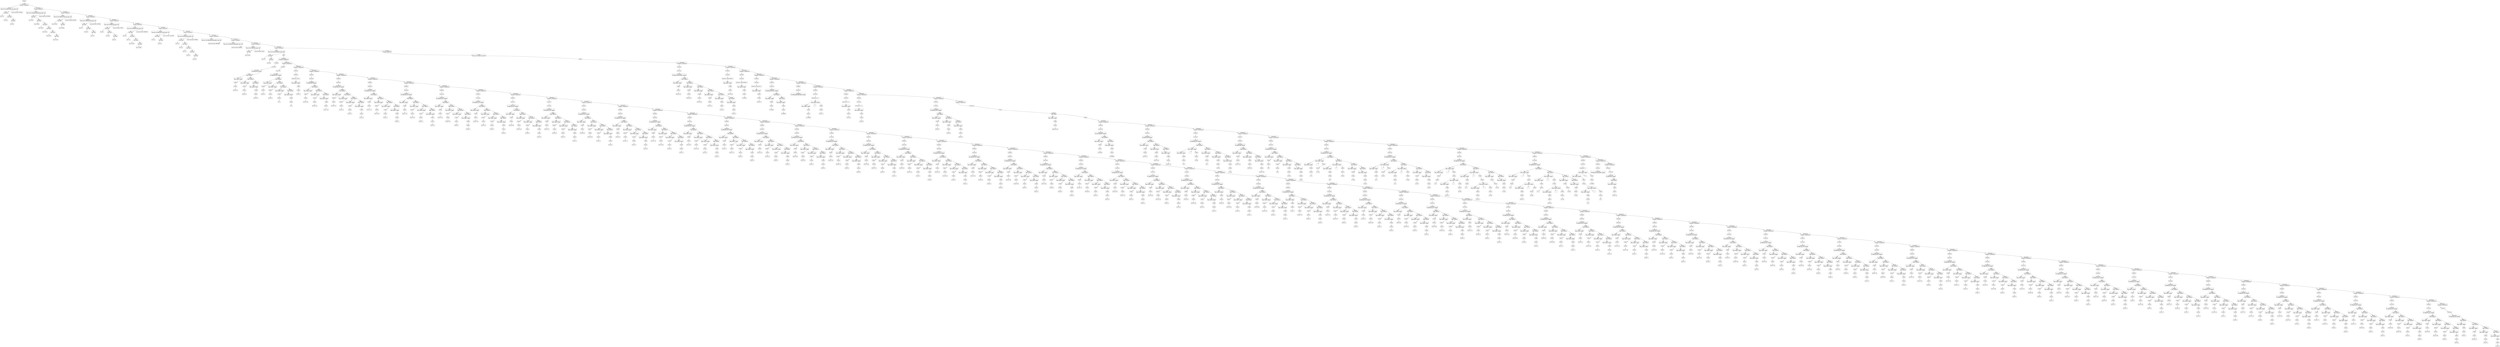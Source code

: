 digraph ccTree {
graph[nodesep="1"]
	node [shape=box]
	node [shape=box]
	n0 [label = "Arg: int r"]
	n1 [label = "Arg: int g"]
	n2 [label = "Arg: int b"]
	n3 [label = "{Args | {<a>Arg | <as> Args}}", shape="record"]
	n3:a-> n2
	n4 [label = "{Args | {<a>Arg | <as> Args}}", shape="record"]
	n4:a-> n1
	n4:as-> n3
	n5 [label = "{Args | {<a>Arg | <as> Args}}", shape="record"]
	n5:a-> n0
	n5:as-> n4
	n7 [label = "Internal subroutine: SETTXTCL"]
	n6 [label = "{Function | {Type: void | ID: M68K_set_text_color | <a>Args | <b> Call }}", shape="record"]
	n6:b-> n7
	n6:a-> n5
	n8 [label = "Arg: int red"]
	n9 [label = "Arg: int green"]
	n10 [label = "Arg: int blue"]
	n11 [label = "Arg: int size"]
	n12 [label = "Arg: int font"]
	n13 [label = "Arg: int style"]
	n14 [label = "{Args | {<a>Arg | <as> Args}}", shape="record"]
	n14:a-> n13
	n15 [label = "{Args | {<a>Arg | <as> Args}}", shape="record"]
	n15:a-> n12
	n15:as-> n14
	n16 [label = "{Args | {<a>Arg | <as> Args}}", shape="record"]
	n16:a-> n11
	n16:as-> n15
	n17 [label = "{Args | {<a>Arg | <as> Args}}", shape="record"]
	n17:a-> n10
	n17:as-> n16
	n18 [label = "{Args | {<a>Arg | <as> Args}}", shape="record"]
	n18:a-> n9
	n18:as-> n17
	n19 [label = "{Args | {<a>Arg | <as> Args}}", shape="record"]
	n19:a-> n8
	n19:as-> n18
	n21 [label = "Internal subroutine: SETTXTPR"]
	n20 [label = "{Function | {Type: void | ID: M68K_set_text_properties | <a>Args | <b> Call }}", shape="record"]
	n20:b-> n21
	n20:a-> n19
	n22 [label = "Arg: int width"]
	n23 [label = "Arg: int height"]
	n24 [label = "{Args | {<a>Arg | <as> Args}}", shape="record"]
	n24:a-> n23
	n25 [label = "{Args | {<a>Arg | <as> Args}}", shape="record"]
	n25:a-> n22
	n25:as-> n24
	n27 [label = "Internal subroutine: INITSCRN"]
	n26 [label = "{Function | {Type: void | ID: M68K_set_screen_size | <a>Args | <b> Call }}", shape="record"]
	n26:b-> n27
	n26:a-> n25
	n28 [label = "Arg: int r"]
	n29 [label = "Arg: int g"]
	n30 [label = "Arg: int b"]
	n31 [label = "{Args | {<a>Arg | <as> Args}}", shape="record"]
	n31:a-> n30
	n32 [label = "{Args | {<a>Arg | <as> Args}}", shape="record"]
	n32:a-> n29
	n32:as-> n31
	n33 [label = "{Args | {<a>Arg | <as> Args}}", shape="record"]
	n33:a-> n28
	n33:as-> n32
	n35 [label = "Internal subroutine: SETSTRK"]
	n34 [label = "{Function | {Type: void | ID: M68K_set_stroke | <a>Args | <b> Call }}", shape="record"]
	n34:b-> n35
	n34:a-> n33
	n36 [label = "Arg: int r"]
	n37 [label = "Arg: int g"]
	n38 [label = "Arg: int b"]
	n39 [label = "{Args | {<a>Arg | <as> Args}}", shape="record"]
	n39:a-> n38
	n40 [label = "{Args | {<a>Arg | <as> Args}}", shape="record"]
	n40:a-> n37
	n40:as-> n39
	n41 [label = "{Args | {<a>Arg | <as> Args}}", shape="record"]
	n41:a-> n36
	n41:as-> n40
	n43 [label = "Internal subroutine: SETFILL"]
	n42 [label = "{Function | {Type: void | ID: M68K_set_fill | <a>Args | <b> Call }}", shape="record"]
	n42:b-> n43
	n42:a-> n41
	n44 [label = "Arg: int x"]
	n45 [label = "Arg: int y"]
	n46 [label = "Arg: int width"]
	n47 [label = "Arg: int height"]
	n48 [label = "{Args | {<a>Arg | <as> Args}}", shape="record"]
	n48:a-> n47
	n49 [label = "{Args | {<a>Arg | <as> Args}}", shape="record"]
	n49:a-> n46
	n49:as-> n48
	n50 [label = "{Args | {<a>Arg | <as> Args}}", shape="record"]
	n50:a-> n45
	n50:as-> n49
	n51 [label = "{Args | {<a>Arg | <as> Args}}", shape="record"]
	n51:a-> n44
	n51:as-> n50
	n53 [label = "Internal subroutine: DRAWRECT"]
	n52 [label = "{Function | {Type: void | ID: M68K_draw_rect | <a>Args | <b> Call }}", shape="record"]
	n52:b-> n53
	n52:a-> n51
	n54 [label = "Arg: int x"]
	n55 [label = "Arg: int y"]
	n56 [label = "{Args | {<a>Arg | <as> Args}}", shape="record"]
	n56:a-> n55
	n57 [label = "{Args | {<a>Arg | <as> Args}}", shape="record"]
	n57:a-> n54
	n57:as-> n56
	n59 [label = "Internal subroutine: BLACKPIX"]
	n58 [label = "{Function | {Type: bool | ID: M68K_pixel_not_black | <a>Args | <b> Call }}", shape="record"]
	n58:b-> n59
	n58:a-> n57
	n60 [label = "Arg: int x"]
	n61 [label = "Arg: int y"]
	n62 [label = "Arg: int r"]
	n63 [label = "Arg: int g"]
	n64 [label = "Arg: int b"]
	n65 [label = "{Args | {<a>Arg | <as> Args}}", shape="record"]
	n65:a-> n64
	n66 [label = "{Args | {<a>Arg | <as> Args}}", shape="record"]
	n66:a-> n63
	n66:as-> n65
	n67 [label = "{Args | {<a>Arg | <as> Args}}", shape="record"]
	n67:a-> n62
	n67:as-> n66
	n68 [label = "{Args | {<a>Arg | <as> Args}}", shape="record"]
	n68:a-> n61
	n68:as-> n67
	n69 [label = "{Args | {<a>Arg | <as> Args}}", shape="record"]
	n69:a-> n60
	n69:as-> n68
	n71 [label = "Internal subroutine: SETPIXEL"]
	n70 [label = "{Function | {Type: void | ID: M68K_set_pixel | <a>Args | <b> Call }}", shape="record"]
	n70:b-> n71
	n70:a-> n69
	n73 [label = "Internal subroutine: DBENABLE"]
	n72 [label = "{Function | {Type: void | ID: M68K_enable_double_buffer | <a>Args | <b> Call }}", shape="record"]
	n72:b-> n73
	n75 [label = "Internal subroutine: DBDRAW"]
	n74 [label = "{Function | {Type: void | ID: M68K_show_double_buffer | <a>Args | <b> Call }}", shape="record"]
	n74:b-> n75
	n76 [label = "Arg: int millis"]
	n77 [label = "{Args | {<a>Arg | <as> Args}}", shape="record"]
	n77:a-> n76
	n79 [label = "Internal subroutine: DELAY"]
	n78 [label = "{Function | {Type: void | ID: M68K_sleep | <a>Args | <b> Call }}", shape="record"]
	n78:b-> n79
	n78:a-> n77
	n80 [label = "Arg: int w"]
	n81 [label = "Arg: int h"]
	n82 [label = "{Args | {<a>Arg | <as> Args}}", shape="record"]
	n82:a-> n81
	n83 [label = "{Args | {<a>Arg | <as> Args}}", shape="record"]
	n83:a-> n80
	n83:as-> n82
	n84 [label = "Primary"]
	n85 [label = "INT_LIT: 34"]
	n84-> n85
	n86 [label = "UnExpr"]
	n86-> n84
	n87 [label = "{Expr | {<e>Expr | <bo>BinOp | <ue>UnExpr}}", shape="record"]
	n87:ue-> n86
	n88 [label = "Primary"]
	n89 [label = "INT_LIT: 32"]
	n88-> n89
	n90 [label = "UnExpr"]
	n90-> n88
	n91 [label = "{Expr | {<e>Expr | <bo>BinOp | <ue>UnExpr}}", shape="record"]
	n91:ue-> n90
	n92 [label = "Primary"]
	n93 [label = "INT_LIT: 52"]
	n92-> n93
	n94 [label = "UnExpr"]
	n94-> n92
	n95 [label = "{Expr | {<e>Expr | <bo>BinOp | <ue>UnExpr}}", shape="record"]
	n95:ue-> n94
	n96 [label = "{ExprList |{<e>Expr | <el>ExprList}}", shape="record"]
	n96:e-> n95
	n97 [label = "{ExprList |{<e>Expr | <el>ExprList}}", shape="record"]
	n97:e-> n91
	n97:el-> n96
	n98 [label = "{ExprArg | {<e>Expr | <el>ExprList}}", shape="record"]
	n98:e-> n87
	n98:el-> n97
	n99 [label = "{FunctionCall | { ID: M68K_set_fill | <e>ExprArg}}", shape="record"]
	n99:e-> n98
	n100 [label = "Instruction"]
	n100-> n99
	n101 [label = "Statement"]
	n101-> n100
	n102 [label = "Primary"]
	n103 [label = "INT_LIT: 0"]
	n102-> n103
	n104 [label = "UnExpr"]
	n104-> n102
	n105 [label = "{Expr | {<e>Expr | <bo>BinOp | <ue>UnExpr}}", shape="record"]
	n105:ue-> n104
	n106 [label = "Primary"]
	n107 [label = "INT_LIT: 0"]
	n106-> n107
	n108 [label = "UnExpr"]
	n108-> n106
	n109 [label = "{Expr | {<e>Expr | <bo>BinOp | <ue>UnExpr}}", shape="record"]
	n109:ue-> n108
	n110 [label = "Primary"]
	n111 [label = "ID: w"]
	n110-> n111
	n112 [label = "UnExpr"]
	n112-> n110
	n113 [label = "{Expr | {<e>Expr | <bo>BinOp | <ue>UnExpr}}", shape="record"]
	n113:ue-> n112
	n114 [label = "Primary"]
	n115 [label = "ID: h"]
	n114-> n115
	n116 [label = "UnExpr"]
	n116-> n114
	n117 [label = "{Expr | {<e>Expr | <bo>BinOp | <ue>UnExpr}}", shape="record"]
	n117:ue-> n116
	n118 [label = "{ExprList |{<e>Expr | <el>ExprList}}", shape="record"]
	n118:e-> n117
	n119 [label = "{ExprList |{<e>Expr | <el>ExprList}}", shape="record"]
	n119:e-> n113
	n119:el-> n118
	n120 [label = "{ExprList |{<e>Expr | <el>ExprList}}", shape="record"]
	n120:e-> n109
	n120:el-> n119
	n121 [label = "{ExprArg | {<e>Expr | <el>ExprList}}", shape="record"]
	n121:e-> n105
	n121:el-> n120
	n122 [label = "{FunctionCall | { ID: M68K_draw_rect | <e>ExprArg}}", shape="record"]
	n122:e-> n121
	n123 [label = "Instruction"]
	n123-> n122
	n124 [label = "Statement"]
	n124-> n123
	n125 [label = "Primary"]
	n126 [label = "INT_LIT: 3"]
	n125-> n126
	n127 [label = "UnExpr"]
	n127-> n125
	n128 [label = "{Expr | {<e>Expr | <bo>BinOp | <ue>UnExpr}}", shape="record"]
	n128:ue-> n127
	n129 [label = "Declaration: int side = "]
	n129-> n128
	n130 [label = "Instruction"]
	n130-> n129
	n131 [label = "Statement"]
	n131-> n130
	n132 [label = "Primary"]
	n133 [label = "INT_LIT: 196"]
	n132-> n133
	n134 [label = "UnExpr"]
	n134-> n132
	n135 [label = "{Expr | {<e>Expr | <bo>BinOp | <ue>UnExpr}}", shape="record"]
	n135:ue-> n134
	n136 [label = "Primary"]
	n137 [label = "INT_LIT: 194"]
	n136-> n137
	n138 [label = "UnExpr"]
	n138-> n136
	n139 [label = "{Expr | {<e>Expr | <bo>BinOp | <ue>UnExpr}}", shape="record"]
	n139:ue-> n138
	n140 [label = "Primary"]
	n141 [label = "INT_LIT: 100"]
	n140-> n141
	n142 [label = "UnExpr"]
	n142-> n140
	n143 [label = "{Expr | {<e>Expr | <bo>BinOp | <ue>UnExpr}}", shape="record"]
	n143:ue-> n142
	n144 [label = "{ExprList |{<e>Expr | <el>ExprList}}", shape="record"]
	n144:e-> n143
	n145 [label = "{ExprList |{<e>Expr | <el>ExprList}}", shape="record"]
	n145:e-> n139
	n145:el-> n144
	n146 [label = "{ExprArg | {<e>Expr | <el>ExprList}}", shape="record"]
	n146:e-> n135
	n146:el-> n145
	n147 [label = "{FunctionCall | { ID: M68K_set_fill | <e>ExprArg}}", shape="record"]
	n147:e-> n146
	n148 [label = "Instruction"]
	n148-> n147
	n149 [label = "Statement"]
	n149-> n148
	n150 [label = "Primary"]
	n151 [label = "INT_LIT: 513"]
	n150-> n151
	n152 [label = "UnExpr"]
	n152-> n150
	n153 [label = "{Expr | {<e>Expr | <bo>BinOp | <ue>UnExpr}}", shape="record"]
	n153:ue-> n152
	n154 [label = "Primary"]
	n155 [label = "INT_LIT: 67"]
	n154-> n155
	n156 [label = "UnExpr"]
	n156-> n154
	n157 [label = "{Expr | {<e>Expr | <bo>BinOp | <ue>UnExpr}}", shape="record"]
	n157:ue-> n156
	n158 [label = "Primary"]
	n159 [label = "INT_LIT: 5"]
	n158-> n159
	n160 [label = "UnExpr"]
	n160-> n158
	n161 [label = "{Expr | {<e>Expr | <bo>BinOp | <ue>UnExpr}}", shape="record"]
	n161:ue-> n160
	n162 [label = "Primary"]
	n163 [label = "INT_LIT: 5"]
	n162-> n163
	n164 [label = "UnExpr"]
	n164-> n162
	n165 [label = "{Expr | {<e>Expr | <bo>BinOp | <ue>UnExpr}}", shape="record"]
	n165:ue-> n164
	n166 [label = "{ExprList |{<e>Expr | <el>ExprList}}", shape="record"]
	n166:e-> n165
	n167 [label = "{ExprList |{<e>Expr | <el>ExprList}}", shape="record"]
	n167:e-> n161
	n167:el-> n166
	n168 [label = "{ExprList |{<e>Expr | <el>ExprList}}", shape="record"]
	n168:e-> n157
	n168:el-> n167
	n169 [label = "{ExprArg | {<e>Expr | <el>ExprList}}", shape="record"]
	n169:e-> n153
	n169:el-> n168
	n170 [label = "{FunctionCall | { ID: M68K_draw_rect | <e>ExprArg}}", shape="record"]
	n170:e-> n169
	n171 [label = "Instruction"]
	n171-> n170
	n172 [label = "Statement"]
	n172-> n171
	n173 [label = "Primary"]
	n174 [label = "INT_LIT: 176"]
	n173-> n174
	n175 [label = "UnExpr"]
	n175-> n173
	n176 [label = "{Expr | {<e>Expr | <bo>BinOp | <ue>UnExpr}}", shape="record"]
	n176:ue-> n175
	n177 [label = "Primary"]
	n178 [label = "INT_LIT: 232"]
	n177-> n178
	n179 [label = "UnExpr"]
	n179-> n177
	n180 [label = "{Expr | {<e>Expr | <bo>BinOp | <ue>UnExpr}}", shape="record"]
	n180:ue-> n179
	n181 [label = "Primary"]
	n182 [label = "INT_LIT: 5"]
	n181-> n182
	n183 [label = "UnExpr"]
	n183-> n181
	n184 [label = "{Expr | {<e>Expr | <bo>BinOp | <ue>UnExpr}}", shape="record"]
	n184:ue-> n183
	n185 [label = "Primary"]
	n186 [label = "INT_LIT: 5"]
	n185-> n186
	n187 [label = "UnExpr"]
	n187-> n185
	n188 [label = "{Expr | {<e>Expr | <bo>BinOp | <ue>UnExpr}}", shape="record"]
	n188:ue-> n187
	n189 [label = "{ExprList |{<e>Expr | <el>ExprList}}", shape="record"]
	n189:e-> n188
	n190 [label = "{ExprList |{<e>Expr | <el>ExprList}}", shape="record"]
	n190:e-> n184
	n190:el-> n189
	n191 [label = "{ExprList |{<e>Expr | <el>ExprList}}", shape="record"]
	n191:e-> n180
	n191:el-> n190
	n192 [label = "{ExprArg | {<e>Expr | <el>ExprList}}", shape="record"]
	n192:e-> n176
	n192:el-> n191
	n193 [label = "{FunctionCall | { ID: M68K_draw_rect | <e>ExprArg}}", shape="record"]
	n193:e-> n192
	n194 [label = "Instruction"]
	n194-> n193
	n195 [label = "Statement"]
	n195-> n194
	n196 [label = "Primary"]
	n197 [label = "INT_LIT: 420"]
	n196-> n197
	n198 [label = "UnExpr"]
	n198-> n196
	n199 [label = "{Expr | {<e>Expr | <bo>BinOp | <ue>UnExpr}}", shape="record"]
	n199:ue-> n198
	n200 [label = "Primary"]
	n201 [label = "INT_LIT: 133"]
	n200-> n201
	n202 [label = "UnExpr"]
	n202-> n200
	n203 [label = "{Expr | {<e>Expr | <bo>BinOp | <ue>UnExpr}}", shape="record"]
	n203:ue-> n202
	n204 [label = "Primary"]
	n205 [label = "INT_LIT: 4"]
	n204-> n205
	n206 [label = "UnExpr"]
	n206-> n204
	n207 [label = "{Expr | {<e>Expr | <bo>BinOp | <ue>UnExpr}}", shape="record"]
	n207:ue-> n206
	n208 [label = "Primary"]
	n209 [label = "INT_LIT: 4"]
	n208-> n209
	n210 [label = "UnExpr"]
	n210-> n208
	n211 [label = "{Expr | {<e>Expr | <bo>BinOp | <ue>UnExpr}}", shape="record"]
	n211:ue-> n210
	n212 [label = "{ExprList |{<e>Expr | <el>ExprList}}", shape="record"]
	n212:e-> n211
	n213 [label = "{ExprList |{<e>Expr | <el>ExprList}}", shape="record"]
	n213:e-> n207
	n213:el-> n212
	n214 [label = "{ExprList |{<e>Expr | <el>ExprList}}", shape="record"]
	n214:e-> n203
	n214:el-> n213
	n215 [label = "{ExprArg | {<e>Expr | <el>ExprList}}", shape="record"]
	n215:e-> n199
	n215:el-> n214
	n216 [label = "{FunctionCall | { ID: M68K_draw_rect | <e>ExprArg}}", shape="record"]
	n216:e-> n215
	n217 [label = "Instruction"]
	n217-> n216
	n218 [label = "Statement"]
	n218-> n217
	n219 [label = "Primary"]
	n220 [label = "INT_LIT: 196"]
	n219-> n220
	n221 [label = "UnExpr"]
	n221-> n219
	n222 [label = "{Expr | {<e>Expr | <bo>BinOp | <ue>UnExpr}}", shape="record"]
	n222:ue-> n221
	n223 [label = "Primary"]
	n224 [label = "INT_LIT: 203"]
	n223-> n224
	n225 [label = "UnExpr"]
	n225-> n223
	n226 [label = "{Expr | {<e>Expr | <bo>BinOp | <ue>UnExpr}}", shape="record"]
	n226:ue-> n225
	n227 [label = "Primary"]
	n228 [label = "INT_LIT: 2"]
	n227-> n228
	n229 [label = "UnExpr"]
	n229-> n227
	n230 [label = "{Expr | {<e>Expr | <bo>BinOp | <ue>UnExpr}}", shape="record"]
	n230:ue-> n229
	n231 [label = "Primary"]
	n232 [label = "INT_LIT: 2"]
	n231-> n232
	n233 [label = "UnExpr"]
	n233-> n231
	n234 [label = "{Expr | {<e>Expr | <bo>BinOp | <ue>UnExpr}}", shape="record"]
	n234:ue-> n233
	n235 [label = "{ExprList |{<e>Expr | <el>ExprList}}", shape="record"]
	n235:e-> n234
	n236 [label = "{ExprList |{<e>Expr | <el>ExprList}}", shape="record"]
	n236:e-> n230
	n236:el-> n235
	n237 [label = "{ExprList |{<e>Expr | <el>ExprList}}", shape="record"]
	n237:e-> n226
	n237:el-> n236
	n238 [label = "{ExprArg | {<e>Expr | <el>ExprList}}", shape="record"]
	n238:e-> n222
	n238:el-> n237
	n239 [label = "{FunctionCall | { ID: M68K_draw_rect | <e>ExprArg}}", shape="record"]
	n239:e-> n238
	n240 [label = "Instruction"]
	n240-> n239
	n241 [label = "Statement"]
	n241-> n240
	n242 [label = "Primary"]
	n243 [label = "INT_LIT: 136"]
	n242-> n243
	n244 [label = "UnExpr"]
	n244-> n242
	n245 [label = "{Expr | {<e>Expr | <bo>BinOp | <ue>UnExpr}}", shape="record"]
	n245:ue-> n244
	n246 [label = "Primary"]
	n247 [label = "INT_LIT: 78"]
	n246-> n247
	n248 [label = "UnExpr"]
	n248-> n246
	n249 [label = "{Expr | {<e>Expr | <bo>BinOp | <ue>UnExpr}}", shape="record"]
	n249:ue-> n248
	n250 [label = "Primary"]
	n251 [label = "INT_LIT: 5"]
	n250-> n251
	n252 [label = "UnExpr"]
	n252-> n250
	n253 [label = "{Expr | {<e>Expr | <bo>BinOp | <ue>UnExpr}}", shape="record"]
	n253:ue-> n252
	n254 [label = "Primary"]
	n255 [label = "INT_LIT: 5"]
	n254-> n255
	n256 [label = "UnExpr"]
	n256-> n254
	n257 [label = "{Expr | {<e>Expr | <bo>BinOp | <ue>UnExpr}}", shape="record"]
	n257:ue-> n256
	n258 [label = "{ExprList |{<e>Expr | <el>ExprList}}", shape="record"]
	n258:e-> n257
	n259 [label = "{ExprList |{<e>Expr | <el>ExprList}}", shape="record"]
	n259:e-> n253
	n259:el-> n258
	n260 [label = "{ExprList |{<e>Expr | <el>ExprList}}", shape="record"]
	n260:e-> n249
	n260:el-> n259
	n261 [label = "{ExprArg | {<e>Expr | <el>ExprList}}", shape="record"]
	n261:e-> n245
	n261:el-> n260
	n262 [label = "{FunctionCall | { ID: M68K_draw_rect | <e>ExprArg}}", shape="record"]
	n262:e-> n261
	n263 [label = "Instruction"]
	n263-> n262
	n264 [label = "Statement"]
	n264-> n263
	n265 [label = "Primary"]
	n266 [label = "INT_LIT: 458"]
	n265-> n266
	n267 [label = "UnExpr"]
	n267-> n265
	n268 [label = "{Expr | {<e>Expr | <bo>BinOp | <ue>UnExpr}}", shape="record"]
	n268:ue-> n267
	n269 [label = "Primary"]
	n270 [label = "INT_LIT: 116"]
	n269-> n270
	n271 [label = "UnExpr"]
	n271-> n269
	n272 [label = "{Expr | {<e>Expr | <bo>BinOp | <ue>UnExpr}}", shape="record"]
	n272:ue-> n271
	n273 [label = "Primary"]
	n274 [label = "INT_LIT: 4"]
	n273-> n274
	n275 [label = "UnExpr"]
	n275-> n273
	n276 [label = "{Expr | {<e>Expr | <bo>BinOp | <ue>UnExpr}}", shape="record"]
	n276:ue-> n275
	n277 [label = "Primary"]
	n278 [label = "INT_LIT: 4"]
	n277-> n278
	n279 [label = "UnExpr"]
	n279-> n277
	n280 [label = "{Expr | {<e>Expr | <bo>BinOp | <ue>UnExpr}}", shape="record"]
	n280:ue-> n279
	n281 [label = "{ExprList |{<e>Expr | <el>ExprList}}", shape="record"]
	n281:e-> n280
	n282 [label = "{ExprList |{<e>Expr | <el>ExprList}}", shape="record"]
	n282:e-> n276
	n282:el-> n281
	n283 [label = "{ExprList |{<e>Expr | <el>ExprList}}", shape="record"]
	n283:e-> n272
	n283:el-> n282
	n284 [label = "{ExprArg | {<e>Expr | <el>ExprList}}", shape="record"]
	n284:e-> n268
	n284:el-> n283
	n285 [label = "{FunctionCall | { ID: M68K_draw_rect | <e>ExprArg}}", shape="record"]
	n285:e-> n284
	n286 [label = "Instruction"]
	n286-> n285
	n287 [label = "Statement"]
	n287-> n286
	n288 [label = "Primary"]
	n289 [label = "INT_LIT: 221"]
	n288-> n289
	n290 [label = "UnExpr"]
	n290-> n288
	n291 [label = "{Expr | {<e>Expr | <bo>BinOp | <ue>UnExpr}}", shape="record"]
	n291:ue-> n290
	n292 [label = "Primary"]
	n293 [label = "INT_LIT: 26"]
	n292-> n293
	n294 [label = "UnExpr"]
	n294-> n292
	n295 [label = "{Expr | {<e>Expr | <bo>BinOp | <ue>UnExpr}}", shape="record"]
	n295:ue-> n294
	n296 [label = "Primary"]
	n297 [label = "INT_LIT: 5"]
	n296-> n297
	n298 [label = "UnExpr"]
	n298-> n296
	n299 [label = "{Expr | {<e>Expr | <bo>BinOp | <ue>UnExpr}}", shape="record"]
	n299:ue-> n298
	n300 [label = "Primary"]
	n301 [label = "INT_LIT: 5"]
	n300-> n301
	n302 [label = "UnExpr"]
	n302-> n300
	n303 [label = "{Expr | {<e>Expr | <bo>BinOp | <ue>UnExpr}}", shape="record"]
	n303:ue-> n302
	n304 [label = "{ExprList |{<e>Expr | <el>ExprList}}", shape="record"]
	n304:e-> n303
	n305 [label = "{ExprList |{<e>Expr | <el>ExprList}}", shape="record"]
	n305:e-> n299
	n305:el-> n304
	n306 [label = "{ExprList |{<e>Expr | <el>ExprList}}", shape="record"]
	n306:e-> n295
	n306:el-> n305
	n307 [label = "{ExprArg | {<e>Expr | <el>ExprList}}", shape="record"]
	n307:e-> n291
	n307:el-> n306
	n308 [label = "{FunctionCall | { ID: M68K_draw_rect | <e>ExprArg}}", shape="record"]
	n308:e-> n307
	n309 [label = "Instruction"]
	n309-> n308
	n310 [label = "Statement"]
	n310-> n309
	n311 [label = "Primary"]
	n312 [label = "INT_LIT: 587"]
	n311-> n312
	n313 [label = "UnExpr"]
	n313-> n311
	n314 [label = "{Expr | {<e>Expr | <bo>BinOp | <ue>UnExpr}}", shape="record"]
	n314:ue-> n313
	n315 [label = "Primary"]
	n316 [label = "INT_LIT: 330"]
	n315-> n316
	n317 [label = "UnExpr"]
	n317-> n315
	n318 [label = "{Expr | {<e>Expr | <bo>BinOp | <ue>UnExpr}}", shape="record"]
	n318:ue-> n317
	n319 [label = "Primary"]
	n320 [label = "INT_LIT: 5"]
	n319-> n320
	n321 [label = "UnExpr"]
	n321-> n319
	n322 [label = "{Expr | {<e>Expr | <bo>BinOp | <ue>UnExpr}}", shape="record"]
	n322:ue-> n321
	n323 [label = "Primary"]
	n324 [label = "INT_LIT: 5"]
	n323-> n324
	n325 [label = "UnExpr"]
	n325-> n323
	n326 [label = "{Expr | {<e>Expr | <bo>BinOp | <ue>UnExpr}}", shape="record"]
	n326:ue-> n325
	n327 [label = "{ExprList |{<e>Expr | <el>ExprList}}", shape="record"]
	n327:e-> n326
	n328 [label = "{ExprList |{<e>Expr | <el>ExprList}}", shape="record"]
	n328:e-> n322
	n328:el-> n327
	n329 [label = "{ExprList |{<e>Expr | <el>ExprList}}", shape="record"]
	n329:e-> n318
	n329:el-> n328
	n330 [label = "{ExprArg | {<e>Expr | <el>ExprList}}", shape="record"]
	n330:e-> n314
	n330:el-> n329
	n331 [label = "{FunctionCall | { ID: M68K_draw_rect | <e>ExprArg}}", shape="record"]
	n331:e-> n330
	n332 [label = "Instruction"]
	n332-> n331
	n333 [label = "Statement"]
	n333-> n332
	n334 [label = "Primary"]
	n335 [label = "INT_LIT: 20"]
	n334-> n335
	n336 [label = "UnExpr"]
	n336-> n334
	n337 [label = "{Expr | {<e>Expr | <bo>BinOp | <ue>UnExpr}}", shape="record"]
	n337:ue-> n336
	n338 [label = "Primary"]
	n339 [label = "INT_LIT: 75"]
	n338-> n339
	n340 [label = "UnExpr"]
	n340-> n338
	n341 [label = "{Expr | {<e>Expr | <bo>BinOp | <ue>UnExpr}}", shape="record"]
	n341:ue-> n340
	n342 [label = "Primary"]
	n343 [label = "INT_LIT: 4"]
	n342-> n343
	n344 [label = "UnExpr"]
	n344-> n342
	n345 [label = "{Expr | {<e>Expr | <bo>BinOp | <ue>UnExpr}}", shape="record"]
	n345:ue-> n344
	n346 [label = "Primary"]
	n347 [label = "INT_LIT: 4"]
	n346-> n347
	n348 [label = "UnExpr"]
	n348-> n346
	n349 [label = "{Expr | {<e>Expr | <bo>BinOp | <ue>UnExpr}}", shape="record"]
	n349:ue-> n348
	n350 [label = "{ExprList |{<e>Expr | <el>ExprList}}", shape="record"]
	n350:e-> n349
	n351 [label = "{ExprList |{<e>Expr | <el>ExprList}}", shape="record"]
	n351:e-> n345
	n351:el-> n350
	n352 [label = "{ExprList |{<e>Expr | <el>ExprList}}", shape="record"]
	n352:e-> n341
	n352:el-> n351
	n353 [label = "{ExprArg | {<e>Expr | <el>ExprList}}", shape="record"]
	n353:e-> n337
	n353:el-> n352
	n354 [label = "{FunctionCall | { ID: M68K_draw_rect | <e>ExprArg}}", shape="record"]
	n354:e-> n353
	n355 [label = "Instruction"]
	n355-> n354
	n356 [label = "Statement"]
	n356-> n355
	n357 [label = "Primary"]
	n358 [label = "INT_LIT: 578"]
	n357-> n358
	n359 [label = "UnExpr"]
	n359-> n357
	n360 [label = "{Expr | {<e>Expr | <bo>BinOp | <ue>UnExpr}}", shape="record"]
	n360:ue-> n359
	n361 [label = "Primary"]
	n362 [label = "INT_LIT: 492"]
	n361-> n362
	n363 [label = "UnExpr"]
	n363-> n361
	n364 [label = "{Expr | {<e>Expr | <bo>BinOp | <ue>UnExpr}}", shape="record"]
	n364:ue-> n363
	n365 [label = "Primary"]
	n366 [label = "INT_LIT: 2"]
	n365-> n366
	n367 [label = "UnExpr"]
	n367-> n365
	n368 [label = "{Expr | {<e>Expr | <bo>BinOp | <ue>UnExpr}}", shape="record"]
	n368:ue-> n367
	n369 [label = "Primary"]
	n370 [label = "INT_LIT: 2"]
	n369-> n370
	n371 [label = "UnExpr"]
	n371-> n369
	n372 [label = "{Expr | {<e>Expr | <bo>BinOp | <ue>UnExpr}}", shape="record"]
	n372:ue-> n371
	n373 [label = "{ExprList |{<e>Expr | <el>ExprList}}", shape="record"]
	n373:e-> n372
	n374 [label = "{ExprList |{<e>Expr | <el>ExprList}}", shape="record"]
	n374:e-> n368
	n374:el-> n373
	n375 [label = "{ExprList |{<e>Expr | <el>ExprList}}", shape="record"]
	n375:e-> n364
	n375:el-> n374
	n376 [label = "{ExprArg | {<e>Expr | <el>ExprList}}", shape="record"]
	n376:e-> n360
	n376:el-> n375
	n377 [label = "{FunctionCall | { ID: M68K_draw_rect | <e>ExprArg}}", shape="record"]
	n377:e-> n376
	n378 [label = "Instruction"]
	n378-> n377
	n379 [label = "Statement"]
	n379-> n378
	n380 [label = "Primary"]
	n381 [label = "INT_LIT: 85"]
	n380-> n381
	n382 [label = "UnExpr"]
	n382-> n380
	n383 [label = "{Expr | {<e>Expr | <bo>BinOp | <ue>UnExpr}}", shape="record"]
	n383:ue-> n382
	n384 [label = "Primary"]
	n385 [label = "INT_LIT: 140"]
	n384-> n385
	n386 [label = "UnExpr"]
	n386-> n384
	n387 [label = "{Expr | {<e>Expr | <bo>BinOp | <ue>UnExpr}}", shape="record"]
	n387:ue-> n386
	n388 [label = "Primary"]
	n389 [label = "INT_LIT: 3"]
	n388-> n389
	n390 [label = "UnExpr"]
	n390-> n388
	n391 [label = "{Expr | {<e>Expr | <bo>BinOp | <ue>UnExpr}}", shape="record"]
	n391:ue-> n390
	n392 [label = "Primary"]
	n393 [label = "INT_LIT: 3"]
	n392-> n393
	n394 [label = "UnExpr"]
	n394-> n392
	n395 [label = "{Expr | {<e>Expr | <bo>BinOp | <ue>UnExpr}}", shape="record"]
	n395:ue-> n394
	n396 [label = "{ExprList |{<e>Expr | <el>ExprList}}", shape="record"]
	n396:e-> n395
	n397 [label = "{ExprList |{<e>Expr | <el>ExprList}}", shape="record"]
	n397:e-> n391
	n397:el-> n396
	n398 [label = "{ExprList |{<e>Expr | <el>ExprList}}", shape="record"]
	n398:e-> n387
	n398:el-> n397
	n399 [label = "{ExprArg | {<e>Expr | <el>ExprList}}", shape="record"]
	n399:e-> n383
	n399:el-> n398
	n400 [label = "{FunctionCall | { ID: M68K_draw_rect | <e>ExprArg}}", shape="record"]
	n400:e-> n399
	n401 [label = "Instruction"]
	n401-> n400
	n402 [label = "Statement"]
	n402-> n401
	n403 [label = "Primary"]
	n404 [label = "INT_LIT: 71"]
	n403-> n404
	n405 [label = "UnExpr"]
	n405-> n403
	n406 [label = "{Expr | {<e>Expr | <bo>BinOp | <ue>UnExpr}}", shape="record"]
	n406:ue-> n405
	n407 [label = "Primary"]
	n408 [label = "INT_LIT: 517"]
	n407-> n408
	n409 [label = "UnExpr"]
	n409-> n407
	n410 [label = "{Expr | {<e>Expr | <bo>BinOp | <ue>UnExpr}}", shape="record"]
	n410:ue-> n409
	n411 [label = "Primary"]
	n412 [label = "INT_LIT: 4"]
	n411-> n412
	n413 [label = "UnExpr"]
	n413-> n411
	n414 [label = "{Expr | {<e>Expr | <bo>BinOp | <ue>UnExpr}}", shape="record"]
	n414:ue-> n413
	n415 [label = "Primary"]
	n416 [label = "INT_LIT: 4"]
	n415-> n416
	n417 [label = "UnExpr"]
	n417-> n415
	n418 [label = "{Expr | {<e>Expr | <bo>BinOp | <ue>UnExpr}}", shape="record"]
	n418:ue-> n417
	n419 [label = "{ExprList |{<e>Expr | <el>ExprList}}", shape="record"]
	n419:e-> n418
	n420 [label = "{ExprList |{<e>Expr | <el>ExprList}}", shape="record"]
	n420:e-> n414
	n420:el-> n419
	n421 [label = "{ExprList |{<e>Expr | <el>ExprList}}", shape="record"]
	n421:e-> n410
	n421:el-> n420
	n422 [label = "{ExprArg | {<e>Expr | <el>ExprList}}", shape="record"]
	n422:e-> n406
	n422:el-> n421
	n423 [label = "{FunctionCall | { ID: M68K_draw_rect | <e>ExprArg}}", shape="record"]
	n423:e-> n422
	n424 [label = "Instruction"]
	n424-> n423
	n425 [label = "Statement"]
	n425-> n424
	n426 [label = "Primary"]
	n427 [label = "INT_LIT: 252"]
	n426-> n427
	n428 [label = "UnExpr"]
	n428-> n426
	n429 [label = "{Expr | {<e>Expr | <bo>BinOp | <ue>UnExpr}}", shape="record"]
	n429:ue-> n428
	n430 [label = "Primary"]
	n431 [label = "INT_LIT: 52"]
	n430-> n431
	n432 [label = "UnExpr"]
	n432-> n430
	n433 [label = "{Expr | {<e>Expr | <bo>BinOp | <ue>UnExpr}}", shape="record"]
	n433:ue-> n432
	n434 [label = "Primary"]
	n435 [label = "INT_LIT: 3"]
	n434-> n435
	n436 [label = "UnExpr"]
	n436-> n434
	n437 [label = "{Expr | {<e>Expr | <bo>BinOp | <ue>UnExpr}}", shape="record"]
	n437:ue-> n436
	n438 [label = "Primary"]
	n439 [label = "INT_LIT: 3"]
	n438-> n439
	n440 [label = "UnExpr"]
	n440-> n438
	n441 [label = "{Expr | {<e>Expr | <bo>BinOp | <ue>UnExpr}}", shape="record"]
	n441:ue-> n440
	n442 [label = "{ExprList |{<e>Expr | <el>ExprList}}", shape="record"]
	n442:e-> n441
	n443 [label = "{ExprList |{<e>Expr | <el>ExprList}}", shape="record"]
	n443:e-> n437
	n443:el-> n442
	n444 [label = "{ExprList |{<e>Expr | <el>ExprList}}", shape="record"]
	n444:e-> n433
	n444:el-> n443
	n445 [label = "{ExprArg | {<e>Expr | <el>ExprList}}", shape="record"]
	n445:e-> n429
	n445:el-> n444
	n446 [label = "{FunctionCall | { ID: M68K_draw_rect | <e>ExprArg}}", shape="record"]
	n446:e-> n445
	n447 [label = "Instruction"]
	n447-> n446
	n448 [label = "Statement"]
	n448-> n447
	n449 [label = "Primary"]
	n450 [label = "INT_LIT: 438"]
	n449-> n450
	n451 [label = "UnExpr"]
	n451-> n449
	n452 [label = "{Expr | {<e>Expr | <bo>BinOp | <ue>UnExpr}}", shape="record"]
	n452:ue-> n451
	n453 [label = "Primary"]
	n454 [label = "INT_LIT: 46"]
	n453-> n454
	n455 [label = "UnExpr"]
	n455-> n453
	n456 [label = "{Expr | {<e>Expr | <bo>BinOp | <ue>UnExpr}}", shape="record"]
	n456:ue-> n455
	n457 [label = "Primary"]
	n458 [label = "INT_LIT: 4"]
	n457-> n458
	n459 [label = "UnExpr"]
	n459-> n457
	n460 [label = "{Expr | {<e>Expr | <bo>BinOp | <ue>UnExpr}}", shape="record"]
	n460:ue-> n459
	n461 [label = "Primary"]
	n462 [label = "INT_LIT: 4"]
	n461-> n462
	n463 [label = "UnExpr"]
	n463-> n461
	n464 [label = "{Expr | {<e>Expr | <bo>BinOp | <ue>UnExpr}}", shape="record"]
	n464:ue-> n463
	n465 [label = "{ExprList |{<e>Expr | <el>ExprList}}", shape="record"]
	n465:e-> n464
	n466 [label = "{ExprList |{<e>Expr | <el>ExprList}}", shape="record"]
	n466:e-> n460
	n466:el-> n465
	n467 [label = "{ExprList |{<e>Expr | <el>ExprList}}", shape="record"]
	n467:e-> n456
	n467:el-> n466
	n468 [label = "{ExprArg | {<e>Expr | <el>ExprList}}", shape="record"]
	n468:e-> n452
	n468:el-> n467
	n469 [label = "{FunctionCall | { ID: M68K_draw_rect | <e>ExprArg}}", shape="record"]
	n469:e-> n468
	n470 [label = "Instruction"]
	n470-> n469
	n471 [label = "Statement"]
	n471-> n470
	n472 [label = "Primary"]
	n473 [label = "INT_LIT: 135"]
	n472-> n473
	n474 [label = "UnExpr"]
	n474-> n472
	n475 [label = "{Expr | {<e>Expr | <bo>BinOp | <ue>UnExpr}}", shape="record"]
	n475:ue-> n474
	n476 [label = "Primary"]
	n477 [label = "INT_LIT: 107"]
	n476-> n477
	n478 [label = "UnExpr"]
	n478-> n476
	n479 [label = "{Expr | {<e>Expr | <bo>BinOp | <ue>UnExpr}}", shape="record"]
	n479:ue-> n478
	n480 [label = "Primary"]
	n481 [label = "INT_LIT: 4"]
	n480-> n481
	n482 [label = "UnExpr"]
	n482-> n480
	n483 [label = "{Expr | {<e>Expr | <bo>BinOp | <ue>UnExpr}}", shape="record"]
	n483:ue-> n482
	n484 [label = "Primary"]
	n485 [label = "INT_LIT: 4"]
	n484-> n485
	n486 [label = "UnExpr"]
	n486-> n484
	n487 [label = "{Expr | {<e>Expr | <bo>BinOp | <ue>UnExpr}}", shape="record"]
	n487:ue-> n486
	n488 [label = "{ExprList |{<e>Expr | <el>ExprList}}", shape="record"]
	n488:e-> n487
	n489 [label = "{ExprList |{<e>Expr | <el>ExprList}}", shape="record"]
	n489:e-> n483
	n489:el-> n488
	n490 [label = "{ExprList |{<e>Expr | <el>ExprList}}", shape="record"]
	n490:e-> n479
	n490:el-> n489
	n491 [label = "{ExprArg | {<e>Expr | <el>ExprList}}", shape="record"]
	n491:e-> n475
	n491:el-> n490
	n492 [label = "{FunctionCall | { ID: M68K_draw_rect | <e>ExprArg}}", shape="record"]
	n492:e-> n491
	n493 [label = "Instruction"]
	n493-> n492
	n494 [label = "Statement"]
	n494-> n493
	n495 [label = "Primary"]
	n496 [label = "INT_LIT: 283"]
	n495-> n496
	n497 [label = "UnExpr"]
	n497-> n495
	n498 [label = "{Expr | {<e>Expr | <bo>BinOp | <ue>UnExpr}}", shape="record"]
	n498:ue-> n497
	n499 [label = "Primary"]
	n500 [label = "INT_LIT: 137"]
	n499-> n500
	n501 [label = "UnExpr"]
	n501-> n499
	n502 [label = "{Expr | {<e>Expr | <bo>BinOp | <ue>UnExpr}}", shape="record"]
	n502:ue-> n501
	n503 [label = "Primary"]
	n504 [label = "INT_LIT: 5"]
	n503-> n504
	n505 [label = "UnExpr"]
	n505-> n503
	n506 [label = "{Expr | {<e>Expr | <bo>BinOp | <ue>UnExpr}}", shape="record"]
	n506:ue-> n505
	n507 [label = "Primary"]
	n508 [label = "INT_LIT: 5"]
	n507-> n508
	n509 [label = "UnExpr"]
	n509-> n507
	n510 [label = "{Expr | {<e>Expr | <bo>BinOp | <ue>UnExpr}}", shape="record"]
	n510:ue-> n509
	n511 [label = "{ExprList |{<e>Expr | <el>ExprList}}", shape="record"]
	n511:e-> n510
	n512 [label = "{ExprList |{<e>Expr | <el>ExprList}}", shape="record"]
	n512:e-> n506
	n512:el-> n511
	n513 [label = "{ExprList |{<e>Expr | <el>ExprList}}", shape="record"]
	n513:e-> n502
	n513:el-> n512
	n514 [label = "{ExprArg | {<e>Expr | <el>ExprList}}", shape="record"]
	n514:e-> n498
	n514:el-> n513
	n515 [label = "{FunctionCall | { ID: M68K_draw_rect | <e>ExprArg}}", shape="record"]
	n515:e-> n514
	n516 [label = "Instruction"]
	n516-> n515
	n517 [label = "Statement"]
	n517-> n516
	n518 [label = "Primary"]
	n519 [label = "INT_LIT: 162"]
	n518-> n519
	n520 [label = "UnExpr"]
	n520-> n518
	n521 [label = "{Expr | {<e>Expr | <bo>BinOp | <ue>UnExpr}}", shape="record"]
	n521:ue-> n520
	n522 [label = "Primary"]
	n523 [label = "INT_LIT: 112"]
	n522-> n523
	n524 [label = "UnExpr"]
	n524-> n522
	n525 [label = "{Expr | {<e>Expr | <bo>BinOp | <ue>UnExpr}}", shape="record"]
	n525:ue-> n524
	n526 [label = "Primary"]
	n527 [label = "INT_LIT: 2"]
	n526-> n527
	n528 [label = "UnExpr"]
	n528-> n526
	n529 [label = "{Expr | {<e>Expr | <bo>BinOp | <ue>UnExpr}}", shape="record"]
	n529:ue-> n528
	n530 [label = "Primary"]
	n531 [label = "INT_LIT: 2"]
	n530-> n531
	n532 [label = "UnExpr"]
	n532-> n530
	n533 [label = "{Expr | {<e>Expr | <bo>BinOp | <ue>UnExpr}}", shape="record"]
	n533:ue-> n532
	n534 [label = "{ExprList |{<e>Expr | <el>ExprList}}", shape="record"]
	n534:e-> n533
	n535 [label = "{ExprList |{<e>Expr | <el>ExprList}}", shape="record"]
	n535:e-> n529
	n535:el-> n534
	n536 [label = "{ExprList |{<e>Expr | <el>ExprList}}", shape="record"]
	n536:e-> n525
	n536:el-> n535
	n537 [label = "{ExprArg | {<e>Expr | <el>ExprList}}", shape="record"]
	n537:e-> n521
	n537:el-> n536
	n538 [label = "{FunctionCall | { ID: M68K_draw_rect | <e>ExprArg}}", shape="record"]
	n538:e-> n537
	n539 [label = "Instruction"]
	n539-> n538
	n540 [label = "Statement"]
	n540-> n539
	n541 [label = "Primary"]
	n542 [label = "INT_LIT: 414"]
	n541-> n542
	n543 [label = "UnExpr"]
	n543-> n541
	n544 [label = "{Expr | {<e>Expr | <bo>BinOp | <ue>UnExpr}}", shape="record"]
	n544:ue-> n543
	n545 [label = "Primary"]
	n546 [label = "INT_LIT: 478"]
	n545-> n546
	n547 [label = "UnExpr"]
	n547-> n545
	n548 [label = "{Expr | {<e>Expr | <bo>BinOp | <ue>UnExpr}}", shape="record"]
	n548:ue-> n547
	n549 [label = "Primary"]
	n550 [label = "INT_LIT: 5"]
	n549-> n550
	n551 [label = "UnExpr"]
	n551-> n549
	n552 [label = "{Expr | {<e>Expr | <bo>BinOp | <ue>UnExpr}}", shape="record"]
	n552:ue-> n551
	n553 [label = "Primary"]
	n554 [label = "INT_LIT: 5"]
	n553-> n554
	n555 [label = "UnExpr"]
	n555-> n553
	n556 [label = "{Expr | {<e>Expr | <bo>BinOp | <ue>UnExpr}}", shape="record"]
	n556:ue-> n555
	n557 [label = "{ExprList |{<e>Expr | <el>ExprList}}", shape="record"]
	n557:e-> n556
	n558 [label = "{ExprList |{<e>Expr | <el>ExprList}}", shape="record"]
	n558:e-> n552
	n558:el-> n557
	n559 [label = "{ExprList |{<e>Expr | <el>ExprList}}", shape="record"]
	n559:e-> n548
	n559:el-> n558
	n560 [label = "{ExprArg | {<e>Expr | <el>ExprList}}", shape="record"]
	n560:e-> n544
	n560:el-> n559
	n561 [label = "{FunctionCall | { ID: M68K_draw_rect | <e>ExprArg}}", shape="record"]
	n561:e-> n560
	n562 [label = "Instruction"]
	n562-> n561
	n563 [label = "Statement"]
	n563-> n562
	n564 [label = "Primary"]
	n565 [label = "INT_LIT: 564"]
	n564-> n565
	n566 [label = "UnExpr"]
	n566-> n564
	n567 [label = "{Expr | {<e>Expr | <bo>BinOp | <ue>UnExpr}}", shape="record"]
	n567:ue-> n566
	n568 [label = "Primary"]
	n569 [label = "INT_LIT: 42"]
	n568-> n569
	n570 [label = "UnExpr"]
	n570-> n568
	n571 [label = "{Expr | {<e>Expr | <bo>BinOp | <ue>UnExpr}}", shape="record"]
	n571:ue-> n570
	n572 [label = "Primary"]
	n573 [label = "INT_LIT: 3"]
	n572-> n573
	n574 [label = "UnExpr"]
	n574-> n572
	n575 [label = "{Expr | {<e>Expr | <bo>BinOp | <ue>UnExpr}}", shape="record"]
	n575:ue-> n574
	n576 [label = "Primary"]
	n577 [label = "INT_LIT: 3"]
	n576-> n577
	n578 [label = "UnExpr"]
	n578-> n576
	n579 [label = "{Expr | {<e>Expr | <bo>BinOp | <ue>UnExpr}}", shape="record"]
	n579:ue-> n578
	n580 [label = "{ExprList |{<e>Expr | <el>ExprList}}", shape="record"]
	n580:e-> n579
	n581 [label = "{ExprList |{<e>Expr | <el>ExprList}}", shape="record"]
	n581:e-> n575
	n581:el-> n580
	n582 [label = "{ExprList |{<e>Expr | <el>ExprList}}", shape="record"]
	n582:e-> n571
	n582:el-> n581
	n583 [label = "{ExprArg | {<e>Expr | <el>ExprList}}", shape="record"]
	n583:e-> n567
	n583:el-> n582
	n584 [label = "{FunctionCall | { ID: M68K_draw_rect | <e>ExprArg}}", shape="record"]
	n584:e-> n583
	n585 [label = "Instruction"]
	n585-> n584
	n586 [label = "Statement"]
	n586-> n585
	n587 [label = "Primary"]
	n588 [label = "INT_LIT: 596"]
	n587-> n588
	n589 [label = "UnExpr"]
	n589-> n587
	n590 [label = "{Expr | {<e>Expr | <bo>BinOp | <ue>UnExpr}}", shape="record"]
	n590:ue-> n589
	n591 [label = "Primary"]
	n592 [label = "INT_LIT: 369"]
	n591-> n592
	n593 [label = "UnExpr"]
	n593-> n591
	n594 [label = "{Expr | {<e>Expr | <bo>BinOp | <ue>UnExpr}}", shape="record"]
	n594:ue-> n593
	n595 [label = "Primary"]
	n596 [label = "INT_LIT: 5"]
	n595-> n596
	n597 [label = "UnExpr"]
	n597-> n595
	n598 [label = "{Expr | {<e>Expr | <bo>BinOp | <ue>UnExpr}}", shape="record"]
	n598:ue-> n597
	n599 [label = "Primary"]
	n600 [label = "INT_LIT: 5"]
	n599-> n600
	n601 [label = "UnExpr"]
	n601-> n599
	n602 [label = "{Expr | {<e>Expr | <bo>BinOp | <ue>UnExpr}}", shape="record"]
	n602:ue-> n601
	n603 [label = "{ExprList |{<e>Expr | <el>ExprList}}", shape="record"]
	n603:e-> n602
	n604 [label = "{ExprList |{<e>Expr | <el>ExprList}}", shape="record"]
	n604:e-> n598
	n604:el-> n603
	n605 [label = "{ExprList |{<e>Expr | <el>ExprList}}", shape="record"]
	n605:e-> n594
	n605:el-> n604
	n606 [label = "{ExprArg | {<e>Expr | <el>ExprList}}", shape="record"]
	n606:e-> n590
	n606:el-> n605
	n607 [label = "{FunctionCall | { ID: M68K_draw_rect | <e>ExprArg}}", shape="record"]
	n607:e-> n606
	n608 [label = "Instruction"]
	n608-> n607
	n609 [label = "Statement"]
	n609-> n608
	n610 [label = "Primary"]
	n611 [label = "INT_LIT: 452"]
	n610-> n611
	n612 [label = "UnExpr"]
	n612-> n610
	n613 [label = "{Expr | {<e>Expr | <bo>BinOp | <ue>UnExpr}}", shape="record"]
	n613:ue-> n612
	n614 [label = "Primary"]
	n615 [label = "INT_LIT: 0"]
	n614-> n615
	n616 [label = "UnExpr"]
	n616-> n614
	n617 [label = "{Expr | {<e>Expr | <bo>BinOp | <ue>UnExpr}}", shape="record"]
	n617:ue-> n616
	n618 [label = "Primary"]
	n619 [label = "INT_LIT: 5"]
	n618-> n619
	n620 [label = "UnExpr"]
	n620-> n618
	n621 [label = "{Expr | {<e>Expr | <bo>BinOp | <ue>UnExpr}}", shape="record"]
	n621:ue-> n620
	n622 [label = "Primary"]
	n623 [label = "INT_LIT: 5"]
	n622-> n623
	n624 [label = "UnExpr"]
	n624-> n622
	n625 [label = "{Expr | {<e>Expr | <bo>BinOp | <ue>UnExpr}}", shape="record"]
	n625:ue-> n624
	n626 [label = "{ExprList |{<e>Expr | <el>ExprList}}", shape="record"]
	n626:e-> n625
	n627 [label = "{ExprList |{<e>Expr | <el>ExprList}}", shape="record"]
	n627:e-> n621
	n627:el-> n626
	n628 [label = "{ExprList |{<e>Expr | <el>ExprList}}", shape="record"]
	n628:e-> n617
	n628:el-> n627
	n629 [label = "{ExprArg | {<e>Expr | <el>ExprList}}", shape="record"]
	n629:e-> n613
	n629:el-> n628
	n630 [label = "{FunctionCall | { ID: M68K_draw_rect | <e>ExprArg}}", shape="record"]
	n630:e-> n629
	n631 [label = "Instruction"]
	n631-> n630
	n632 [label = "Statement"]
	n632-> n631
	n633 [label = "Primary"]
	n634 [label = "INT_LIT: 171"]
	n633-> n634
	n635 [label = "UnExpr"]
	n635-> n633
	n636 [label = "{Expr | {<e>Expr | <bo>BinOp | <ue>UnExpr}}", shape="record"]
	n636:ue-> n635
	n637 [label = "Primary"]
	n638 [label = "INT_LIT: 65"]
	n637-> n638
	n639 [label = "UnExpr"]
	n639-> n637
	n640 [label = "{Expr | {<e>Expr | <bo>BinOp | <ue>UnExpr}}", shape="record"]
	n640:ue-> n639
	n641 [label = "Primary"]
	n642 [label = "INT_LIT: 3"]
	n641-> n642
	n643 [label = "UnExpr"]
	n643-> n641
	n644 [label = "{Expr | {<e>Expr | <bo>BinOp | <ue>UnExpr}}", shape="record"]
	n644:ue-> n643
	n645 [label = "Primary"]
	n646 [label = "INT_LIT: 3"]
	n645-> n646
	n647 [label = "UnExpr"]
	n647-> n645
	n648 [label = "{Expr | {<e>Expr | <bo>BinOp | <ue>UnExpr}}", shape="record"]
	n648:ue-> n647
	n649 [label = "{ExprList |{<e>Expr | <el>ExprList}}", shape="record"]
	n649:e-> n648
	n650 [label = "{ExprList |{<e>Expr | <el>ExprList}}", shape="record"]
	n650:e-> n644
	n650:el-> n649
	n651 [label = "{ExprList |{<e>Expr | <el>ExprList}}", shape="record"]
	n651:e-> n640
	n651:el-> n650
	n652 [label = "{ExprArg | {<e>Expr | <el>ExprList}}", shape="record"]
	n652:e-> n636
	n652:el-> n651
	n653 [label = "{FunctionCall | { ID: M68K_draw_rect | <e>ExprArg}}", shape="record"]
	n653:e-> n652
	n654 [label = "Instruction"]
	n654-> n653
	n655 [label = "Statement"]
	n655-> n654
	n656 [label = "Primary"]
	n657 [label = "INT_LIT: 226"]
	n656-> n657
	n658 [label = "UnExpr"]
	n658-> n656
	n659 [label = "{Expr | {<e>Expr | <bo>BinOp | <ue>UnExpr}}", shape="record"]
	n659:ue-> n658
	n660 [label = "Primary"]
	n661 [label = "INT_LIT: 213"]
	n660-> n661
	n662 [label = "UnExpr"]
	n662-> n660
	n663 [label = "{Expr | {<e>Expr | <bo>BinOp | <ue>UnExpr}}", shape="record"]
	n663:ue-> n662
	n664 [label = "Primary"]
	n665 [label = "INT_LIT: 2"]
	n664-> n665
	n666 [label = "UnExpr"]
	n666-> n664
	n667 [label = "{Expr | {<e>Expr | <bo>BinOp | <ue>UnExpr}}", shape="record"]
	n667:ue-> n666
	n668 [label = "Primary"]
	n669 [label = "INT_LIT: 2"]
	n668-> n669
	n670 [label = "UnExpr"]
	n670-> n668
	n671 [label = "{Expr | {<e>Expr | <bo>BinOp | <ue>UnExpr}}", shape="record"]
	n671:ue-> n670
	n672 [label = "{ExprList |{<e>Expr | <el>ExprList}}", shape="record"]
	n672:e-> n671
	n673 [label = "{ExprList |{<e>Expr | <el>ExprList}}", shape="record"]
	n673:e-> n667
	n673:el-> n672
	n674 [label = "{ExprList |{<e>Expr | <el>ExprList}}", shape="record"]
	n674:e-> n663
	n674:el-> n673
	n675 [label = "{ExprArg | {<e>Expr | <el>ExprList}}", shape="record"]
	n675:e-> n659
	n675:el-> n674
	n676 [label = "{FunctionCall | { ID: M68K_draw_rect | <e>ExprArg}}", shape="record"]
	n676:e-> n675
	n677 [label = "Instruction"]
	n677-> n676
	n678 [label = "Statement"]
	n678-> n677
	n679 [label = "Primary"]
	n680 [label = "INT_LIT: 333"]
	n679-> n680
	n681 [label = "UnExpr"]
	n681-> n679
	n682 [label = "{Expr | {<e>Expr | <bo>BinOp | <ue>UnExpr}}", shape="record"]
	n682:ue-> n681
	n683 [label = "Primary"]
	n684 [label = "INT_LIT: 160"]
	n683-> n684
	n685 [label = "UnExpr"]
	n685-> n683
	n686 [label = "{Expr | {<e>Expr | <bo>BinOp | <ue>UnExpr}}", shape="record"]
	n686:ue-> n685
	n687 [label = "Primary"]
	n688 [label = "INT_LIT: 5"]
	n687-> n688
	n689 [label = "UnExpr"]
	n689-> n687
	n690 [label = "{Expr | {<e>Expr | <bo>BinOp | <ue>UnExpr}}", shape="record"]
	n690:ue-> n689
	n691 [label = "Primary"]
	n692 [label = "INT_LIT: 5"]
	n691-> n692
	n693 [label = "UnExpr"]
	n693-> n691
	n694 [label = "{Expr | {<e>Expr | <bo>BinOp | <ue>UnExpr}}", shape="record"]
	n694:ue-> n693
	n695 [label = "{ExprList |{<e>Expr | <el>ExprList}}", shape="record"]
	n695:e-> n694
	n696 [label = "{ExprList |{<e>Expr | <el>ExprList}}", shape="record"]
	n696:e-> n690
	n696:el-> n695
	n697 [label = "{ExprList |{<e>Expr | <el>ExprList}}", shape="record"]
	n697:e-> n686
	n697:el-> n696
	n698 [label = "{ExprArg | {<e>Expr | <el>ExprList}}", shape="record"]
	n698:e-> n682
	n698:el-> n697
	n699 [label = "{FunctionCall | { ID: M68K_draw_rect | <e>ExprArg}}", shape="record"]
	n699:e-> n698
	n700 [label = "Instruction"]
	n700-> n699
	n701 [label = "Statement"]
	n701-> n700
	n702 [label = "Primary"]
	n703 [label = "INT_LIT: 96"]
	n702-> n703
	n704 [label = "UnExpr"]
	n704-> n702
	n705 [label = "{Expr | {<e>Expr | <bo>BinOp | <ue>UnExpr}}", shape="record"]
	n705:ue-> n704
	n706 [label = "Primary"]
	n707 [label = "INT_LIT: 294"]
	n706-> n707
	n708 [label = "UnExpr"]
	n708-> n706
	n709 [label = "{Expr | {<e>Expr | <bo>BinOp | <ue>UnExpr}}", shape="record"]
	n709:ue-> n708
	n710 [label = "Primary"]
	n711 [label = "INT_LIT: 4"]
	n710-> n711
	n712 [label = "UnExpr"]
	n712-> n710
	n713 [label = "{Expr | {<e>Expr | <bo>BinOp | <ue>UnExpr}}", shape="record"]
	n713:ue-> n712
	n714 [label = "Primary"]
	n715 [label = "INT_LIT: 4"]
	n714-> n715
	n716 [label = "UnExpr"]
	n716-> n714
	n717 [label = "{Expr | {<e>Expr | <bo>BinOp | <ue>UnExpr}}", shape="record"]
	n717:ue-> n716
	n718 [label = "{ExprList |{<e>Expr | <el>ExprList}}", shape="record"]
	n718:e-> n717
	n719 [label = "{ExprList |{<e>Expr | <el>ExprList}}", shape="record"]
	n719:e-> n713
	n719:el-> n718
	n720 [label = "{ExprList |{<e>Expr | <el>ExprList}}", shape="record"]
	n720:e-> n709
	n720:el-> n719
	n721 [label = "{ExprArg | {<e>Expr | <el>ExprList}}", shape="record"]
	n721:e-> n705
	n721:el-> n720
	n722 [label = "{FunctionCall | { ID: M68K_draw_rect | <e>ExprArg}}", shape="record"]
	n722:e-> n721
	n723 [label = "Instruction"]
	n723-> n722
	n724 [label = "Statement"]
	n724-> n723
	n725 [label = "Primary"]
	n726 [label = "INT_LIT: 96"]
	n725-> n726
	n727 [label = "UnExpr"]
	n727-> n725
	n728 [label = "{Expr | {<e>Expr | <bo>BinOp | <ue>UnExpr}}", shape="record"]
	n728:ue-> n727
	n729 [label = "Primary"]
	n730 [label = "INT_LIT: 430"]
	n729-> n730
	n731 [label = "UnExpr"]
	n731-> n729
	n732 [label = "{Expr | {<e>Expr | <bo>BinOp | <ue>UnExpr}}", shape="record"]
	n732:ue-> n731
	n733 [label = "Primary"]
	n734 [label = "INT_LIT: 5"]
	n733-> n734
	n735 [label = "UnExpr"]
	n735-> n733
	n736 [label = "{Expr | {<e>Expr | <bo>BinOp | <ue>UnExpr}}", shape="record"]
	n736:ue-> n735
	n737 [label = "Primary"]
	n738 [label = "INT_LIT: 5"]
	n737-> n738
	n739 [label = "UnExpr"]
	n739-> n737
	n740 [label = "{Expr | {<e>Expr | <bo>BinOp | <ue>UnExpr}}", shape="record"]
	n740:ue-> n739
	n741 [label = "{ExprList |{<e>Expr | <el>ExprList}}", shape="record"]
	n741:e-> n740
	n742 [label = "{ExprList |{<e>Expr | <el>ExprList}}", shape="record"]
	n742:e-> n736
	n742:el-> n741
	n743 [label = "{ExprList |{<e>Expr | <el>ExprList}}", shape="record"]
	n743:e-> n732
	n743:el-> n742
	n744 [label = "{ExprArg | {<e>Expr | <el>ExprList}}", shape="record"]
	n744:e-> n728
	n744:el-> n743
	n745 [label = "{FunctionCall | { ID: M68K_draw_rect | <e>ExprArg}}", shape="record"]
	n745:e-> n744
	n746 [label = "Instruction"]
	n746-> n745
	n747 [label = "Statement"]
	n747-> n746
	n748 [label = "Primary"]
	n749 [label = "INT_LIT: 486"]
	n748-> n749
	n750 [label = "UnExpr"]
	n750-> n748
	n751 [label = "{Expr | {<e>Expr | <bo>BinOp | <ue>UnExpr}}", shape="record"]
	n751:ue-> n750
	n752 [label = "Primary"]
	n753 [label = "INT_LIT: 180"]
	n752-> n753
	n754 [label = "UnExpr"]
	n754-> n752
	n755 [label = "{Expr | {<e>Expr | <bo>BinOp | <ue>UnExpr}}", shape="record"]
	n755:ue-> n754
	n756 [label = "Primary"]
	n757 [label = "INT_LIT: 4"]
	n756-> n757
	n758 [label = "UnExpr"]
	n758-> n756
	n759 [label = "{Expr | {<e>Expr | <bo>BinOp | <ue>UnExpr}}", shape="record"]
	n759:ue-> n758
	n760 [label = "Primary"]
	n761 [label = "INT_LIT: 4"]
	n760-> n761
	n762 [label = "UnExpr"]
	n762-> n760
	n763 [label = "{Expr | {<e>Expr | <bo>BinOp | <ue>UnExpr}}", shape="record"]
	n763:ue-> n762
	n764 [label = "{ExprList |{<e>Expr | <el>ExprList}}", shape="record"]
	n764:e-> n763
	n765 [label = "{ExprList |{<e>Expr | <el>ExprList}}", shape="record"]
	n765:e-> n759
	n765:el-> n764
	n766 [label = "{ExprList |{<e>Expr | <el>ExprList}}", shape="record"]
	n766:e-> n755
	n766:el-> n765
	n767 [label = "{ExprArg | {<e>Expr | <el>ExprList}}", shape="record"]
	n767:e-> n751
	n767:el-> n766
	n768 [label = "{FunctionCall | { ID: M68K_draw_rect | <e>ExprArg}}", shape="record"]
	n768:e-> n767
	n769 [label = "Instruction"]
	n769-> n768
	n770 [label = "Statement"]
	n770-> n769
	n771 [label = "Primary"]
	n772 [label = "INT_LIT: 7"]
	n771-> n772
	n773 [label = "UnExpr"]
	n773-> n771
	n774 [label = "{Expr | {<e>Expr | <bo>BinOp | <ue>UnExpr}}", shape="record"]
	n774:ue-> n773
	n775 [label = "Primary"]
	n776 [label = "INT_LIT: 476"]
	n775-> n776
	n777 [label = "UnExpr"]
	n777-> n775
	n778 [label = "{Expr | {<e>Expr | <bo>BinOp | <ue>UnExpr}}", shape="record"]
	n778:ue-> n777
	n779 [label = "Primary"]
	n780 [label = "INT_LIT: 4"]
	n779-> n780
	n781 [label = "UnExpr"]
	n781-> n779
	n782 [label = "{Expr | {<e>Expr | <bo>BinOp | <ue>UnExpr}}", shape="record"]
	n782:ue-> n781
	n783 [label = "Primary"]
	n784 [label = "INT_LIT: 4"]
	n783-> n784
	n785 [label = "UnExpr"]
	n785-> n783
	n786 [label = "{Expr | {<e>Expr | <bo>BinOp | <ue>UnExpr}}", shape="record"]
	n786:ue-> n785
	n787 [label = "{ExprList |{<e>Expr | <el>ExprList}}", shape="record"]
	n787:e-> n786
	n788 [label = "{ExprList |{<e>Expr | <el>ExprList}}", shape="record"]
	n788:e-> n782
	n788:el-> n787
	n789 [label = "{ExprList |{<e>Expr | <el>ExprList}}", shape="record"]
	n789:e-> n778
	n789:el-> n788
	n790 [label = "{ExprArg | {<e>Expr | <el>ExprList}}", shape="record"]
	n790:e-> n774
	n790:el-> n789
	n791 [label = "{FunctionCall | { ID: M68K_draw_rect | <e>ExprArg}}", shape="record"]
	n791:e-> n790
	n792 [label = "Instruction"]
	n792-> n791
	n793 [label = "Statement"]
	n793-> n792
	n794 [label = "Primary"]
	n795 [label = "INT_LIT: 537"]
	n794-> n795
	n796 [label = "UnExpr"]
	n796-> n794
	n797 [label = "{Expr | {<e>Expr | <bo>BinOp | <ue>UnExpr}}", shape="record"]
	n797:ue-> n796
	n798 [label = "Primary"]
	n799 [label = "INT_LIT: 507"]
	n798-> n799
	n800 [label = "UnExpr"]
	n800-> n798
	n801 [label = "{Expr | {<e>Expr | <bo>BinOp | <ue>UnExpr}}", shape="record"]
	n801:ue-> n800
	n802 [label = "Primary"]
	n803 [label = "INT_LIT: 4"]
	n802-> n803
	n804 [label = "UnExpr"]
	n804-> n802
	n805 [label = "{Expr | {<e>Expr | <bo>BinOp | <ue>UnExpr}}", shape="record"]
	n805:ue-> n804
	n806 [label = "Primary"]
	n807 [label = "INT_LIT: 4"]
	n806-> n807
	n808 [label = "UnExpr"]
	n808-> n806
	n809 [label = "{Expr | {<e>Expr | <bo>BinOp | <ue>UnExpr}}", shape="record"]
	n809:ue-> n808
	n810 [label = "{ExprList |{<e>Expr | <el>ExprList}}", shape="record"]
	n810:e-> n809
	n811 [label = "{ExprList |{<e>Expr | <el>ExprList}}", shape="record"]
	n811:e-> n805
	n811:el-> n810
	n812 [label = "{ExprList |{<e>Expr | <el>ExprList}}", shape="record"]
	n812:e-> n801
	n812:el-> n811
	n813 [label = "{ExprArg | {<e>Expr | <el>ExprList}}", shape="record"]
	n813:e-> n797
	n813:el-> n812
	n814 [label = "{FunctionCall | { ID: M68K_draw_rect | <e>ExprArg}}", shape="record"]
	n814:e-> n813
	n815 [label = "Instruction"]
	n815-> n814
	n816 [label = "Statement"]
	n816-> n815
	n817 [label = "Primary"]
	n818 [label = "INT_LIT: 51"]
	n817-> n818
	n819 [label = "UnExpr"]
	n819-> n817
	n820 [label = "{Expr | {<e>Expr | <bo>BinOp | <ue>UnExpr}}", shape="record"]
	n820:ue-> n819
	n821 [label = "Primary"]
	n822 [label = "INT_LIT: 208"]
	n821-> n822
	n823 [label = "UnExpr"]
	n823-> n821
	n824 [label = "{Expr | {<e>Expr | <bo>BinOp | <ue>UnExpr}}", shape="record"]
	n824:ue-> n823
	n825 [label = "Primary"]
	n826 [label = "INT_LIT: 2"]
	n825-> n826
	n827 [label = "UnExpr"]
	n827-> n825
	n828 [label = "{Expr | {<e>Expr | <bo>BinOp | <ue>UnExpr}}", shape="record"]
	n828:ue-> n827
	n829 [label = "Primary"]
	n830 [label = "INT_LIT: 2"]
	n829-> n830
	n831 [label = "UnExpr"]
	n831-> n829
	n832 [label = "{Expr | {<e>Expr | <bo>BinOp | <ue>UnExpr}}", shape="record"]
	n832:ue-> n831
	n833 [label = "{ExprList |{<e>Expr | <el>ExprList}}", shape="record"]
	n833:e-> n832
	n834 [label = "{ExprList |{<e>Expr | <el>ExprList}}", shape="record"]
	n834:e-> n828
	n834:el-> n833
	n835 [label = "{ExprList |{<e>Expr | <el>ExprList}}", shape="record"]
	n835:e-> n824
	n835:el-> n834
	n836 [label = "{ExprArg | {<e>Expr | <el>ExprList}}", shape="record"]
	n836:e-> n820
	n836:el-> n835
	n837 [label = "{FunctionCall | { ID: M68K_draw_rect | <e>ExprArg}}", shape="record"]
	n837:e-> n836
	n838 [label = "Instruction"]
	n838-> n837
	n839 [label = "Statement"]
	n839-> n838
	n840 [label = "Primary"]
	n841 [label = "INT_LIT: 38"]
	n840-> n841
	n842 [label = "UnExpr"]
	n842-> n840
	n843 [label = "{Expr | {<e>Expr | <bo>BinOp | <ue>UnExpr}}", shape="record"]
	n843:ue-> n842
	n844 [label = "Primary"]
	n845 [label = "INT_LIT: 437"]
	n844-> n845
	n846 [label = "UnExpr"]
	n846-> n844
	n847 [label = "{Expr | {<e>Expr | <bo>BinOp | <ue>UnExpr}}", shape="record"]
	n847:ue-> n846
	n848 [label = "Primary"]
	n849 [label = "INT_LIT: 4"]
	n848-> n849
	n850 [label = "UnExpr"]
	n850-> n848
	n851 [label = "{Expr | {<e>Expr | <bo>BinOp | <ue>UnExpr}}", shape="record"]
	n851:ue-> n850
	n852 [label = "Primary"]
	n853 [label = "INT_LIT: 4"]
	n852-> n853
	n854 [label = "UnExpr"]
	n854-> n852
	n855 [label = "{Expr | {<e>Expr | <bo>BinOp | <ue>UnExpr}}", shape="record"]
	n855:ue-> n854
	n856 [label = "{ExprList |{<e>Expr | <el>ExprList}}", shape="record"]
	n856:e-> n855
	n857 [label = "{ExprList |{<e>Expr | <el>ExprList}}", shape="record"]
	n857:e-> n851
	n857:el-> n856
	n858 [label = "{ExprList |{<e>Expr | <el>ExprList}}", shape="record"]
	n858:e-> n847
	n858:el-> n857
	n859 [label = "{ExprArg | {<e>Expr | <el>ExprList}}", shape="record"]
	n859:e-> n843
	n859:el-> n858
	n860 [label = "{FunctionCall | { ID: M68K_draw_rect | <e>ExprArg}}", shape="record"]
	n860:e-> n859
	n861 [label = "Instruction"]
	n861-> n860
	n862 [label = "Statement"]
	n862-> n861
	n863 [label = "Primary"]
	n864 [label = "INT_LIT: 399"]
	n863-> n864
	n865 [label = "UnExpr"]
	n865-> n863
	n866 [label = "{Expr | {<e>Expr | <bo>BinOp | <ue>UnExpr}}", shape="record"]
	n866:ue-> n865
	n867 [label = "Primary"]
	n868 [label = "INT_LIT: 329"]
	n867-> n868
	n869 [label = "UnExpr"]
	n869-> n867
	n870 [label = "{Expr | {<e>Expr | <bo>BinOp | <ue>UnExpr}}", shape="record"]
	n870:ue-> n869
	n871 [label = "Primary"]
	n872 [label = "INT_LIT: 4"]
	n871-> n872
	n873 [label = "UnExpr"]
	n873-> n871
	n874 [label = "{Expr | {<e>Expr | <bo>BinOp | <ue>UnExpr}}", shape="record"]
	n874:ue-> n873
	n875 [label = "Primary"]
	n876 [label = "INT_LIT: 4"]
	n875-> n876
	n877 [label = "UnExpr"]
	n877-> n875
	n878 [label = "{Expr | {<e>Expr | <bo>BinOp | <ue>UnExpr}}", shape="record"]
	n878:ue-> n877
	n879 [label = "{ExprList |{<e>Expr | <el>ExprList}}", shape="record"]
	n879:e-> n878
	n880 [label = "{ExprList |{<e>Expr | <el>ExprList}}", shape="record"]
	n880:e-> n874
	n880:el-> n879
	n881 [label = "{ExprList |{<e>Expr | <el>ExprList}}", shape="record"]
	n881:e-> n870
	n881:el-> n880
	n882 [label = "{ExprArg | {<e>Expr | <el>ExprList}}", shape="record"]
	n882:e-> n866
	n882:el-> n881
	n883 [label = "{FunctionCall | { ID: M68K_draw_rect | <e>ExprArg}}", shape="record"]
	n883:e-> n882
	n884 [label = "Instruction"]
	n884-> n883
	n885 [label = "Statement"]
	n885-> n884
	n886 [label = "Primary"]
	n887 [label = "INT_LIT: 151"]
	n886-> n887
	n888 [label = "UnExpr"]
	n888-> n886
	n889 [label = "{Expr | {<e>Expr | <bo>BinOp | <ue>UnExpr}}", shape="record"]
	n889:ue-> n888
	n890 [label = "Primary"]
	n891 [label = "INT_LIT: 22"]
	n890-> n891
	n892 [label = "UnExpr"]
	n892-> n890
	n893 [label = "{Expr | {<e>Expr | <bo>BinOp | <ue>UnExpr}}", shape="record"]
	n893:ue-> n892
	n894 [label = "Primary"]
	n895 [label = "INT_LIT: 5"]
	n894-> n895
	n896 [label = "UnExpr"]
	n896-> n894
	n897 [label = "{Expr | {<e>Expr | <bo>BinOp | <ue>UnExpr}}", shape="record"]
	n897:ue-> n896
	n898 [label = "Primary"]
	n899 [label = "INT_LIT: 5"]
	n898-> n899
	n900 [label = "UnExpr"]
	n900-> n898
	n901 [label = "{Expr | {<e>Expr | <bo>BinOp | <ue>UnExpr}}", shape="record"]
	n901:ue-> n900
	n902 [label = "{ExprList |{<e>Expr | <el>ExprList}}", shape="record"]
	n902:e-> n901
	n903 [label = "{ExprList |{<e>Expr | <el>ExprList}}", shape="record"]
	n903:e-> n897
	n903:el-> n902
	n904 [label = "{ExprList |{<e>Expr | <el>ExprList}}", shape="record"]
	n904:e-> n893
	n904:el-> n903
	n905 [label = "{ExprArg | {<e>Expr | <el>ExprList}}", shape="record"]
	n905:e-> n889
	n905:el-> n904
	n906 [label = "{FunctionCall | { ID: M68K_draw_rect | <e>ExprArg}}", shape="record"]
	n906:e-> n905
	n907 [label = "Instruction"]
	n907-> n906
	n908 [label = "Statement"]
	n908-> n907
	n909 [label = "Primary"]
	n910 [label = "INT_LIT: 134"]
	n909-> n910
	n911 [label = "UnExpr"]
	n911-> n909
	n912 [label = "{Expr | {<e>Expr | <bo>BinOp | <ue>UnExpr}}", shape="record"]
	n912:ue-> n911
	n913 [label = "Primary"]
	n914 [label = "INT_LIT: 583"]
	n913-> n914
	n915 [label = "UnExpr"]
	n915-> n913
	n916 [label = "{Expr | {<e>Expr | <bo>BinOp | <ue>UnExpr}}", shape="record"]
	n916:ue-> n915
	n917 [label = "Primary"]
	n918 [label = "INT_LIT: 4"]
	n917-> n918
	n919 [label = "UnExpr"]
	n919-> n917
	n920 [label = "{Expr | {<e>Expr | <bo>BinOp | <ue>UnExpr}}", shape="record"]
	n920:ue-> n919
	n921 [label = "Primary"]
	n922 [label = "INT_LIT: 4"]
	n921-> n922
	n923 [label = "UnExpr"]
	n923-> n921
	n924 [label = "{Expr | {<e>Expr | <bo>BinOp | <ue>UnExpr}}", shape="record"]
	n924:ue-> n923
	n925 [label = "{ExprList |{<e>Expr | <el>ExprList}}", shape="record"]
	n925:e-> n924
	n926 [label = "{ExprList |{<e>Expr | <el>ExprList}}", shape="record"]
	n926:e-> n920
	n926:el-> n925
	n927 [label = "{ExprList |{<e>Expr | <el>ExprList}}", shape="record"]
	n927:e-> n916
	n927:el-> n926
	n928 [label = "{ExprArg | {<e>Expr | <el>ExprList}}", shape="record"]
	n928:e-> n912
	n928:el-> n927
	n929 [label = "{FunctionCall | { ID: M68K_draw_rect | <e>ExprArg}}", shape="record"]
	n929:e-> n928
	n930 [label = "Instruction"]
	n930-> n929
	n931 [label = "Statement"]
	n931-> n930
	n932 [label = "Primary"]
	n933 [label = "INT_LIT: 587"]
	n932-> n933
	n934 [label = "UnExpr"]
	n934-> n932
	n935 [label = "{Expr | {<e>Expr | <bo>BinOp | <ue>UnExpr}}", shape="record"]
	n935:ue-> n934
	n936 [label = "Primary"]
	n937 [label = "INT_LIT: 389"]
	n936-> n937
	n938 [label = "UnExpr"]
	n938-> n936
	n939 [label = "{Expr | {<e>Expr | <bo>BinOp | <ue>UnExpr}}", shape="record"]
	n939:ue-> n938
	n940 [label = "Primary"]
	n941 [label = "INT_LIT: 5"]
	n940-> n941
	n942 [label = "UnExpr"]
	n942-> n940
	n943 [label = "{Expr | {<e>Expr | <bo>BinOp | <ue>UnExpr}}", shape="record"]
	n943:ue-> n942
	n944 [label = "Primary"]
	n945 [label = "INT_LIT: 5"]
	n944-> n945
	n946 [label = "UnExpr"]
	n946-> n944
	n947 [label = "{Expr | {<e>Expr | <bo>BinOp | <ue>UnExpr}}", shape="record"]
	n947:ue-> n946
	n948 [label = "{ExprList |{<e>Expr | <el>ExprList}}", shape="record"]
	n948:e-> n947
	n949 [label = "{ExprList |{<e>Expr | <el>ExprList}}", shape="record"]
	n949:e-> n943
	n949:el-> n948
	n950 [label = "{ExprList |{<e>Expr | <el>ExprList}}", shape="record"]
	n950:e-> n939
	n950:el-> n949
	n951 [label = "{ExprArg | {<e>Expr | <el>ExprList}}", shape="record"]
	n951:e-> n935
	n951:el-> n950
	n952 [label = "{FunctionCall | { ID: M68K_draw_rect | <e>ExprArg}}", shape="record"]
	n952:e-> n951
	n953 [label = "Instruction"]
	n953-> n952
	n954 [label = "Statement"]
	n954-> n953
	n955 [label = "Primary"]
	n956 [label = "INT_LIT: 43"]
	n955-> n956
	n957 [label = "UnExpr"]
	n957-> n955
	n958 [label = "{Expr | {<e>Expr | <bo>BinOp | <ue>UnExpr}}", shape="record"]
	n958:ue-> n957
	n959 [label = "Primary"]
	n960 [label = "INT_LIT: 204"]
	n959-> n960
	n961 [label = "UnExpr"]
	n961-> n959
	n962 [label = "{Expr | {<e>Expr | <bo>BinOp | <ue>UnExpr}}", shape="record"]
	n962:ue-> n961
	n963 [label = "Primary"]
	n964 [label = "INT_LIT: 4"]
	n963-> n964
	n965 [label = "UnExpr"]
	n965-> n963
	n966 [label = "{Expr | {<e>Expr | <bo>BinOp | <ue>UnExpr}}", shape="record"]
	n966:ue-> n965
	n967 [label = "Primary"]
	n968 [label = "INT_LIT: 4"]
	n967-> n968
	n969 [label = "UnExpr"]
	n969-> n967
	n970 [label = "{Expr | {<e>Expr | <bo>BinOp | <ue>UnExpr}}", shape="record"]
	n970:ue-> n969
	n971 [label = "{ExprList |{<e>Expr | <el>ExprList}}", shape="record"]
	n971:e-> n970
	n972 [label = "{ExprList |{<e>Expr | <el>ExprList}}", shape="record"]
	n972:e-> n966
	n972:el-> n971
	n973 [label = "{ExprList |{<e>Expr | <el>ExprList}}", shape="record"]
	n973:e-> n962
	n973:el-> n972
	n974 [label = "{ExprArg | {<e>Expr | <el>ExprList}}", shape="record"]
	n974:e-> n958
	n974:el-> n973
	n975 [label = "{FunctionCall | { ID: M68K_draw_rect | <e>ExprArg}}", shape="record"]
	n975:e-> n974
	n976 [label = "Instruction"]
	n976-> n975
	n977 [label = "Statement"]
	n977-> n976
	n978 [label = "Primary"]
	n979 [label = "INT_LIT: 524"]
	n978-> n979
	n980 [label = "UnExpr"]
	n980-> n978
	n981 [label = "{Expr | {<e>Expr | <bo>BinOp | <ue>UnExpr}}", shape="record"]
	n981:ue-> n980
	n982 [label = "Primary"]
	n983 [label = "INT_LIT: 328"]
	n982-> n983
	n984 [label = "UnExpr"]
	n984-> n982
	n985 [label = "{Expr | {<e>Expr | <bo>BinOp | <ue>UnExpr}}", shape="record"]
	n985:ue-> n984
	n986 [label = "Primary"]
	n987 [label = "INT_LIT: 2"]
	n986-> n987
	n988 [label = "UnExpr"]
	n988-> n986
	n989 [label = "{Expr | {<e>Expr | <bo>BinOp | <ue>UnExpr}}", shape="record"]
	n989:ue-> n988
	n990 [label = "Primary"]
	n991 [label = "INT_LIT: 2"]
	n990-> n991
	n992 [label = "UnExpr"]
	n992-> n990
	n993 [label = "{Expr | {<e>Expr | <bo>BinOp | <ue>UnExpr}}", shape="record"]
	n993:ue-> n992
	n994 [label = "{ExprList |{<e>Expr | <el>ExprList}}", shape="record"]
	n994:e-> n993
	n995 [label = "{ExprList |{<e>Expr | <el>ExprList}}", shape="record"]
	n995:e-> n989
	n995:el-> n994
	n996 [label = "{ExprList |{<e>Expr | <el>ExprList}}", shape="record"]
	n996:e-> n985
	n996:el-> n995
	n997 [label = "{ExprArg | {<e>Expr | <el>ExprList}}", shape="record"]
	n997:e-> n981
	n997:el-> n996
	n998 [label = "{FunctionCall | { ID: M68K_draw_rect | <e>ExprArg}}", shape="record"]
	n998:e-> n997
	n999 [label = "Instruction"]
	n999-> n998
	n1000 [label = "Statement"]
	n1000-> n999
	n1001 [label = "Primary"]
	n1002 [label = "INT_LIT: 189"]
	n1001-> n1002
	n1003 [label = "UnExpr"]
	n1003-> n1001
	n1004 [label = "{Expr | {<e>Expr | <bo>BinOp | <ue>UnExpr}}", shape="record"]
	n1004:ue-> n1003
	n1005 [label = "Primary"]
	n1006 [label = "INT_LIT: 263"]
	n1005-> n1006
	n1007 [label = "UnExpr"]
	n1007-> n1005
	n1008 [label = "{Expr | {<e>Expr | <bo>BinOp | <ue>UnExpr}}", shape="record"]
	n1008:ue-> n1007
	n1009 [label = "Primary"]
	n1010 [label = "INT_LIT: 3"]
	n1009-> n1010
	n1011 [label = "UnExpr"]
	n1011-> n1009
	n1012 [label = "{Expr | {<e>Expr | <bo>BinOp | <ue>UnExpr}}", shape="record"]
	n1012:ue-> n1011
	n1013 [label = "Primary"]
	n1014 [label = "INT_LIT: 3"]
	n1013-> n1014
	n1015 [label = "UnExpr"]
	n1015-> n1013
	n1016 [label = "{Expr | {<e>Expr | <bo>BinOp | <ue>UnExpr}}", shape="record"]
	n1016:ue-> n1015
	n1017 [label = "{ExprList |{<e>Expr | <el>ExprList}}", shape="record"]
	n1017:e-> n1016
	n1018 [label = "{ExprList |{<e>Expr | <el>ExprList}}", shape="record"]
	n1018:e-> n1012
	n1018:el-> n1017
	n1019 [label = "{ExprList |{<e>Expr | <el>ExprList}}", shape="record"]
	n1019:e-> n1008
	n1019:el-> n1018
	n1020 [label = "{ExprArg | {<e>Expr | <el>ExprList}}", shape="record"]
	n1020:e-> n1004
	n1020:el-> n1019
	n1021 [label = "{FunctionCall | { ID: M68K_draw_rect | <e>ExprArg}}", shape="record"]
	n1021:e-> n1020
	n1022 [label = "Instruction"]
	n1022-> n1021
	n1023 [label = "Statement"]
	n1023-> n1022
	n1024 [label = "Primary"]
	n1025 [label = "INT_LIT: 440"]
	n1024-> n1025
	n1026 [label = "UnExpr"]
	n1026-> n1024
	n1027 [label = "{Expr | {<e>Expr | <bo>BinOp | <ue>UnExpr}}", shape="record"]
	n1027:ue-> n1026
	n1028 [label = "Primary"]
	n1029 [label = "INT_LIT: 334"]
	n1028-> n1029
	n1030 [label = "UnExpr"]
	n1030-> n1028
	n1031 [label = "{Expr | {<e>Expr | <bo>BinOp | <ue>UnExpr}}", shape="record"]
	n1031:ue-> n1030
	n1032 [label = "Primary"]
	n1033 [label = "INT_LIT: 2"]
	n1032-> n1033
	n1034 [label = "UnExpr"]
	n1034-> n1032
	n1035 [label = "{Expr | {<e>Expr | <bo>BinOp | <ue>UnExpr}}", shape="record"]
	n1035:ue-> n1034
	n1036 [label = "Primary"]
	n1037 [label = "INT_LIT: 2"]
	n1036-> n1037
	n1038 [label = "UnExpr"]
	n1038-> n1036
	n1039 [label = "{Expr | {<e>Expr | <bo>BinOp | <ue>UnExpr}}", shape="record"]
	n1039:ue-> n1038
	n1040 [label = "{ExprList |{<e>Expr | <el>ExprList}}", shape="record"]
	n1040:e-> n1039
	n1041 [label = "{ExprList |{<e>Expr | <el>ExprList}}", shape="record"]
	n1041:e-> n1035
	n1041:el-> n1040
	n1042 [label = "{ExprList |{<e>Expr | <el>ExprList}}", shape="record"]
	n1042:e-> n1031
	n1042:el-> n1041
	n1043 [label = "{ExprArg | {<e>Expr | <el>ExprList}}", shape="record"]
	n1043:e-> n1027
	n1043:el-> n1042
	n1044 [label = "{FunctionCall | { ID: M68K_draw_rect | <e>ExprArg}}", shape="record"]
	n1044:e-> n1043
	n1045 [label = "Instruction"]
	n1045-> n1044
	n1046 [label = "Statement"]
	n1046-> n1045
	n1047 [label = "Primary"]
	n1048 [label = "INT_LIT: 27"]
	n1047-> n1048
	n1049 [label = "UnExpr"]
	n1049-> n1047
	n1050 [label = "{Expr | {<e>Expr | <bo>BinOp | <ue>UnExpr}}", shape="record"]
	n1050:ue-> n1049
	n1051 [label = "Primary"]
	n1052 [label = "INT_LIT: 326"]
	n1051-> n1052
	n1053 [label = "UnExpr"]
	n1053-> n1051
	n1054 [label = "{Expr | {<e>Expr | <bo>BinOp | <ue>UnExpr}}", shape="record"]
	n1054:ue-> n1053
	n1055 [label = "Primary"]
	n1056 [label = "INT_LIT: 2"]
	n1055-> n1056
	n1057 [label = "UnExpr"]
	n1057-> n1055
	n1058 [label = "{Expr | {<e>Expr | <bo>BinOp | <ue>UnExpr}}", shape="record"]
	n1058:ue-> n1057
	n1059 [label = "Primary"]
	n1060 [label = "INT_LIT: 2"]
	n1059-> n1060
	n1061 [label = "UnExpr"]
	n1061-> n1059
	n1062 [label = "{Expr | {<e>Expr | <bo>BinOp | <ue>UnExpr}}", shape="record"]
	n1062:ue-> n1061
	n1063 [label = "{ExprList |{<e>Expr | <el>ExprList}}", shape="record"]
	n1063:e-> n1062
	n1064 [label = "{ExprList |{<e>Expr | <el>ExprList}}", shape="record"]
	n1064:e-> n1058
	n1064:el-> n1063
	n1065 [label = "{ExprList |{<e>Expr | <el>ExprList}}", shape="record"]
	n1065:e-> n1054
	n1065:el-> n1064
	n1066 [label = "{ExprArg | {<e>Expr | <el>ExprList}}", shape="record"]
	n1066:e-> n1050
	n1066:el-> n1065
	n1067 [label = "{FunctionCall | { ID: M68K_draw_rect | <e>ExprArg}}", shape="record"]
	n1067:e-> n1066
	n1068 [label = "Instruction"]
	n1068-> n1067
	n1069 [label = "Statement"]
	n1069-> n1068
	n1070 [label = "Primary"]
	n1071 [label = "INT_LIT: 201"]
	n1070-> n1071
	n1072 [label = "UnExpr"]
	n1072-> n1070
	n1073 [label = "{Expr | {<e>Expr | <bo>BinOp | <ue>UnExpr}}", shape="record"]
	n1073:ue-> n1072
	n1074 [label = "Primary"]
	n1075 [label = "INT_LIT: 582"]
	n1074-> n1075
	n1076 [label = "UnExpr"]
	n1076-> n1074
	n1077 [label = "{Expr | {<e>Expr | <bo>BinOp | <ue>UnExpr}}", shape="record"]
	n1077:ue-> n1076
	n1078 [label = "Primary"]
	n1079 [label = "INT_LIT: 3"]
	n1078-> n1079
	n1080 [label = "UnExpr"]
	n1080-> n1078
	n1081 [label = "{Expr | {<e>Expr | <bo>BinOp | <ue>UnExpr}}", shape="record"]
	n1081:ue-> n1080
	n1082 [label = "Primary"]
	n1083 [label = "INT_LIT: 3"]
	n1082-> n1083
	n1084 [label = "UnExpr"]
	n1084-> n1082
	n1085 [label = "{Expr | {<e>Expr | <bo>BinOp | <ue>UnExpr}}", shape="record"]
	n1085:ue-> n1084
	n1086 [label = "{ExprList |{<e>Expr | <el>ExprList}}", shape="record"]
	n1086:e-> n1085
	n1087 [label = "{ExprList |{<e>Expr | <el>ExprList}}", shape="record"]
	n1087:e-> n1081
	n1087:el-> n1086
	n1088 [label = "{ExprList |{<e>Expr | <el>ExprList}}", shape="record"]
	n1088:e-> n1077
	n1088:el-> n1087
	n1089 [label = "{ExprArg | {<e>Expr | <el>ExprList}}", shape="record"]
	n1089:e-> n1073
	n1089:el-> n1088
	n1090 [label = "{FunctionCall | { ID: M68K_draw_rect | <e>ExprArg}}", shape="record"]
	n1090:e-> n1089
	n1091 [label = "Instruction"]
	n1091-> n1090
	n1092 [label = "Statement"]
	n1092-> n1091
	n1093 [label = "Primary"]
	n1094 [label = "INT_LIT: 386"]
	n1093-> n1094
	n1095 [label = "UnExpr"]
	n1095-> n1093
	n1096 [label = "{Expr | {<e>Expr | <bo>BinOp | <ue>UnExpr}}", shape="record"]
	n1096:ue-> n1095
	n1097 [label = "Primary"]
	n1098 [label = "INT_LIT: 441"]
	n1097-> n1098
	n1099 [label = "UnExpr"]
	n1099-> n1097
	n1100 [label = "{Expr | {<e>Expr | <bo>BinOp | <ue>UnExpr}}", shape="record"]
	n1100:ue-> n1099
	n1101 [label = "Primary"]
	n1102 [label = "INT_LIT: 4"]
	n1101-> n1102
	n1103 [label = "UnExpr"]
	n1103-> n1101
	n1104 [label = "{Expr | {<e>Expr | <bo>BinOp | <ue>UnExpr}}", shape="record"]
	n1104:ue-> n1103
	n1105 [label = "Primary"]
	n1106 [label = "INT_LIT: 4"]
	n1105-> n1106
	n1107 [label = "UnExpr"]
	n1107-> n1105
	n1108 [label = "{Expr | {<e>Expr | <bo>BinOp | <ue>UnExpr}}", shape="record"]
	n1108:ue-> n1107
	n1109 [label = "{ExprList |{<e>Expr | <el>ExprList}}", shape="record"]
	n1109:e-> n1108
	n1110 [label = "{ExprList |{<e>Expr | <el>ExprList}}", shape="record"]
	n1110:e-> n1104
	n1110:el-> n1109
	n1111 [label = "{ExprList |{<e>Expr | <el>ExprList}}", shape="record"]
	n1111:e-> n1100
	n1111:el-> n1110
	n1112 [label = "{ExprArg | {<e>Expr | <el>ExprList}}", shape="record"]
	n1112:e-> n1096
	n1112:el-> n1111
	n1113 [label = "{FunctionCall | { ID: M68K_draw_rect | <e>ExprArg}}", shape="record"]
	n1113:e-> n1112
	n1114 [label = "Instruction"]
	n1114-> n1113
	n1115 [label = "Statement"]
	n1115-> n1114
	n1116 [label = "Primary"]
	n1117 [label = "INT_LIT: 35"]
	n1116-> n1117
	n1118 [label = "UnExpr"]
	n1118-> n1116
	n1119 [label = "{Expr | {<e>Expr | <bo>BinOp | <ue>UnExpr}}", shape="record"]
	n1119:ue-> n1118
	n1120 [label = "Primary"]
	n1121 [label = "INT_LIT: 93"]
	n1120-> n1121
	n1122 [label = "UnExpr"]
	n1122-> n1120
	n1123 [label = "{Expr | {<e>Expr | <bo>BinOp | <ue>UnExpr}}", shape="record"]
	n1123:ue-> n1122
	n1124 [label = "Primary"]
	n1125 [label = "INT_LIT: 2"]
	n1124-> n1125
	n1126 [label = "UnExpr"]
	n1126-> n1124
	n1127 [label = "{Expr | {<e>Expr | <bo>BinOp | <ue>UnExpr}}", shape="record"]
	n1127:ue-> n1126
	n1128 [label = "Primary"]
	n1129 [label = "INT_LIT: 2"]
	n1128-> n1129
	n1130 [label = "UnExpr"]
	n1130-> n1128
	n1131 [label = "{Expr | {<e>Expr | <bo>BinOp | <ue>UnExpr}}", shape="record"]
	n1131:ue-> n1130
	n1132 [label = "{ExprList |{<e>Expr | <el>ExprList}}", shape="record"]
	n1132:e-> n1131
	n1133 [label = "{ExprList |{<e>Expr | <el>ExprList}}", shape="record"]
	n1133:e-> n1127
	n1133:el-> n1132
	n1134 [label = "{ExprList |{<e>Expr | <el>ExprList}}", shape="record"]
	n1134:e-> n1123
	n1134:el-> n1133
	n1135 [label = "{ExprArg | {<e>Expr | <el>ExprList}}", shape="record"]
	n1135:e-> n1119
	n1135:el-> n1134
	n1136 [label = "{FunctionCall | { ID: M68K_draw_rect | <e>ExprArg}}", shape="record"]
	n1136:e-> n1135
	n1137 [label = "Instruction"]
	n1137-> n1136
	n1138 [label = "Statement"]
	n1138-> n1137
	n1139 [label = "Primary"]
	n1140 [label = "INT_LIT: 126"]
	n1139-> n1140
	n1141 [label = "UnExpr"]
	n1141-> n1139
	n1142 [label = "{Expr | {<e>Expr | <bo>BinOp | <ue>UnExpr}}", shape="record"]
	n1142:ue-> n1141
	n1143 [label = "Primary"]
	n1144 [label = "INT_LIT: 365"]
	n1143-> n1144
	n1145 [label = "UnExpr"]
	n1145-> n1143
	n1146 [label = "{Expr | {<e>Expr | <bo>BinOp | <ue>UnExpr}}", shape="record"]
	n1146:ue-> n1145
	n1147 [label = "Primary"]
	n1148 [label = "INT_LIT: 2"]
	n1147-> n1148
	n1149 [label = "UnExpr"]
	n1149-> n1147
	n1150 [label = "{Expr | {<e>Expr | <bo>BinOp | <ue>UnExpr}}", shape="record"]
	n1150:ue-> n1149
	n1151 [label = "Primary"]
	n1152 [label = "INT_LIT: 2"]
	n1151-> n1152
	n1153 [label = "UnExpr"]
	n1153-> n1151
	n1154 [label = "{Expr | {<e>Expr | <bo>BinOp | <ue>UnExpr}}", shape="record"]
	n1154:ue-> n1153
	n1155 [label = "{ExprList |{<e>Expr | <el>ExprList}}", shape="record"]
	n1155:e-> n1154
	n1156 [label = "{ExprList |{<e>Expr | <el>ExprList}}", shape="record"]
	n1156:e-> n1150
	n1156:el-> n1155
	n1157 [label = "{ExprList |{<e>Expr | <el>ExprList}}", shape="record"]
	n1157:e-> n1146
	n1157:el-> n1156
	n1158 [label = "{ExprArg | {<e>Expr | <el>ExprList}}", shape="record"]
	n1158:e-> n1142
	n1158:el-> n1157
	n1159 [label = "{FunctionCall | { ID: M68K_draw_rect | <e>ExprArg}}", shape="record"]
	n1159:e-> n1158
	n1160 [label = "Instruction"]
	n1160-> n1159
	n1161 [label = "Statement"]
	n1161-> n1160
	n1162 [label = "Primary"]
	n1163 [label = "INT_LIT: 522"]
	n1162-> n1163
	n1164 [label = "UnExpr"]
	n1164-> n1162
	n1165 [label = "{Expr | {<e>Expr | <bo>BinOp | <ue>UnExpr}}", shape="record"]
	n1165:ue-> n1164
	n1166 [label = "Primary"]
	n1167 [label = "INT_LIT: 353"]
	n1166-> n1167
	n1168 [label = "UnExpr"]
	n1168-> n1166
	n1169 [label = "{Expr | {<e>Expr | <bo>BinOp | <ue>UnExpr}}", shape="record"]
	n1169:ue-> n1168
	n1170 [label = "Primary"]
	n1171 [label = "INT_LIT: 5"]
	n1170-> n1171
	n1172 [label = "UnExpr"]
	n1172-> n1170
	n1173 [label = "{Expr | {<e>Expr | <bo>BinOp | <ue>UnExpr}}", shape="record"]
	n1173:ue-> n1172
	n1174 [label = "Primary"]
	n1175 [label = "INT_LIT: 5"]
	n1174-> n1175
	n1176 [label = "UnExpr"]
	n1176-> n1174
	n1177 [label = "{Expr | {<e>Expr | <bo>BinOp | <ue>UnExpr}}", shape="record"]
	n1177:ue-> n1176
	n1178 [label = "{ExprList |{<e>Expr | <el>ExprList}}", shape="record"]
	n1178:e-> n1177
	n1179 [label = "{ExprList |{<e>Expr | <el>ExprList}}", shape="record"]
	n1179:e-> n1173
	n1179:el-> n1178
	n1180 [label = "{ExprList |{<e>Expr | <el>ExprList}}", shape="record"]
	n1180:e-> n1169
	n1180:el-> n1179
	n1181 [label = "{ExprArg | {<e>Expr | <el>ExprList}}", shape="record"]
	n1181:e-> n1165
	n1181:el-> n1180
	n1182 [label = "{FunctionCall | { ID: M68K_draw_rect | <e>ExprArg}}", shape="record"]
	n1182:e-> n1181
	n1183 [label = "Instruction"]
	n1183-> n1182
	n1184 [label = "Statement"]
	n1184-> n1183
	n1185 [label = "Primary"]
	n1186 [label = "INT_LIT: 530"]
	n1185-> n1186
	n1187 [label = "UnExpr"]
	n1187-> n1185
	n1188 [label = "{Expr | {<e>Expr | <bo>BinOp | <ue>UnExpr}}", shape="record"]
	n1188:ue-> n1187
	n1189 [label = "Primary"]
	n1190 [label = "INT_LIT: 117"]
	n1189-> n1190
	n1191 [label = "UnExpr"]
	n1191-> n1189
	n1192 [label = "{Expr | {<e>Expr | <bo>BinOp | <ue>UnExpr}}", shape="record"]
	n1192:ue-> n1191
	n1193 [label = "Primary"]
	n1194 [label = "INT_LIT: 5"]
	n1193-> n1194
	n1195 [label = "UnExpr"]
	n1195-> n1193
	n1196 [label = "{Expr | {<e>Expr | <bo>BinOp | <ue>UnExpr}}", shape="record"]
	n1196:ue-> n1195
	n1197 [label = "Primary"]
	n1198 [label = "INT_LIT: 5"]
	n1197-> n1198
	n1199 [label = "UnExpr"]
	n1199-> n1197
	n1200 [label = "{Expr | {<e>Expr | <bo>BinOp | <ue>UnExpr}}", shape="record"]
	n1200:ue-> n1199
	n1201 [label = "{ExprList |{<e>Expr | <el>ExprList}}", shape="record"]
	n1201:e-> n1200
	n1202 [label = "{ExprList |{<e>Expr | <el>ExprList}}", shape="record"]
	n1202:e-> n1196
	n1202:el-> n1201
	n1203 [label = "{ExprList |{<e>Expr | <el>ExprList}}", shape="record"]
	n1203:e-> n1192
	n1203:el-> n1202
	n1204 [label = "{ExprArg | {<e>Expr | <el>ExprList}}", shape="record"]
	n1204:e-> n1188
	n1204:el-> n1203
	n1205 [label = "{FunctionCall | { ID: M68K_draw_rect | <e>ExprArg}}", shape="record"]
	n1205:e-> n1204
	n1206 [label = "Instruction"]
	n1206-> n1205
	n1207 [label = "Statement"]
	n1207-> n1206
	n1208 [label = "Primary"]
	n1209 [label = "INT_LIT: 351"]
	n1208-> n1209
	n1210 [label = "UnExpr"]
	n1210-> n1208
	n1211 [label = "{Expr | {<e>Expr | <bo>BinOp | <ue>UnExpr}}", shape="record"]
	n1211:ue-> n1210
	n1212 [label = "Primary"]
	n1213 [label = "INT_LIT: 286"]
	n1212-> n1213
	n1214 [label = "UnExpr"]
	n1214-> n1212
	n1215 [label = "{Expr | {<e>Expr | <bo>BinOp | <ue>UnExpr}}", shape="record"]
	n1215:ue-> n1214
	n1216 [label = "Primary"]
	n1217 [label = "INT_LIT: 5"]
	n1216-> n1217
	n1218 [label = "UnExpr"]
	n1218-> n1216
	n1219 [label = "{Expr | {<e>Expr | <bo>BinOp | <ue>UnExpr}}", shape="record"]
	n1219:ue-> n1218
	n1220 [label = "Primary"]
	n1221 [label = "INT_LIT: 5"]
	n1220-> n1221
	n1222 [label = "UnExpr"]
	n1222-> n1220
	n1223 [label = "{Expr | {<e>Expr | <bo>BinOp | <ue>UnExpr}}", shape="record"]
	n1223:ue-> n1222
	n1224 [label = "{ExprList |{<e>Expr | <el>ExprList}}", shape="record"]
	n1224:e-> n1223
	n1225 [label = "{ExprList |{<e>Expr | <el>ExprList}}", shape="record"]
	n1225:e-> n1219
	n1225:el-> n1224
	n1226 [label = "{ExprList |{<e>Expr | <el>ExprList}}", shape="record"]
	n1226:e-> n1215
	n1226:el-> n1225
	n1227 [label = "{ExprArg | {<e>Expr | <el>ExprList}}", shape="record"]
	n1227:e-> n1211
	n1227:el-> n1226
	n1228 [label = "{FunctionCall | { ID: M68K_draw_rect | <e>ExprArg}}", shape="record"]
	n1228:e-> n1227
	n1229 [label = "Instruction"]
	n1229-> n1228
	n1230 [label = "Statement"]
	n1230-> n1229
	n1231 [label = "Primary"]
	n1232 [label = "INT_LIT: 537"]
	n1231-> n1232
	n1233 [label = "UnExpr"]
	n1233-> n1231
	n1234 [label = "{Expr | {<e>Expr | <bo>BinOp | <ue>UnExpr}}", shape="record"]
	n1234:ue-> n1233
	n1235 [label = "Primary"]
	n1236 [label = "INT_LIT: 309"]
	n1235-> n1236
	n1237 [label = "UnExpr"]
	n1237-> n1235
	n1238 [label = "{Expr | {<e>Expr | <bo>BinOp | <ue>UnExpr}}", shape="record"]
	n1238:ue-> n1237
	n1239 [label = "Primary"]
	n1240 [label = "INT_LIT: 2"]
	n1239-> n1240
	n1241 [label = "UnExpr"]
	n1241-> n1239
	n1242 [label = "{Expr | {<e>Expr | <bo>BinOp | <ue>UnExpr}}", shape="record"]
	n1242:ue-> n1241
	n1243 [label = "Primary"]
	n1244 [label = "INT_LIT: 2"]
	n1243-> n1244
	n1245 [label = "UnExpr"]
	n1245-> n1243
	n1246 [label = "{Expr | {<e>Expr | <bo>BinOp | <ue>UnExpr}}", shape="record"]
	n1246:ue-> n1245
	n1247 [label = "{ExprList |{<e>Expr | <el>ExprList}}", shape="record"]
	n1247:e-> n1246
	n1248 [label = "{ExprList |{<e>Expr | <el>ExprList}}", shape="record"]
	n1248:e-> n1242
	n1248:el-> n1247
	n1249 [label = "{ExprList |{<e>Expr | <el>ExprList}}", shape="record"]
	n1249:e-> n1238
	n1249:el-> n1248
	n1250 [label = "{ExprArg | {<e>Expr | <el>ExprList}}", shape="record"]
	n1250:e-> n1234
	n1250:el-> n1249
	n1251 [label = "{FunctionCall | { ID: M68K_draw_rect | <e>ExprArg}}", shape="record"]
	n1251:e-> n1250
	n1252 [label = "Instruction"]
	n1252-> n1251
	n1253 [label = "Statement"]
	n1253-> n1252
	n1254 [label = "Primary"]
	n1255 [label = "INT_LIT: 370"]
	n1254-> n1255
	n1256 [label = "UnExpr"]
	n1256-> n1254
	n1257 [label = "{Expr | {<e>Expr | <bo>BinOp | <ue>UnExpr}}", shape="record"]
	n1257:ue-> n1256
	n1258 [label = "Primary"]
	n1259 [label = "INT_LIT: 537"]
	n1258-> n1259
	n1260 [label = "UnExpr"]
	n1260-> n1258
	n1261 [label = "{Expr | {<e>Expr | <bo>BinOp | <ue>UnExpr}}", shape="record"]
	n1261:ue-> n1260
	n1262 [label = "Primary"]
	n1263 [label = "INT_LIT: 3"]
	n1262-> n1263
	n1264 [label = "UnExpr"]
	n1264-> n1262
	n1265 [label = "{Expr | {<e>Expr | <bo>BinOp | <ue>UnExpr}}", shape="record"]
	n1265:ue-> n1264
	n1266 [label = "Primary"]
	n1267 [label = "INT_LIT: 3"]
	n1266-> n1267
	n1268 [label = "UnExpr"]
	n1268-> n1266
	n1269 [label = "{Expr | {<e>Expr | <bo>BinOp | <ue>UnExpr}}", shape="record"]
	n1269:ue-> n1268
	n1270 [label = "{ExprList |{<e>Expr | <el>ExprList}}", shape="record"]
	n1270:e-> n1269
	n1271 [label = "{ExprList |{<e>Expr | <el>ExprList}}", shape="record"]
	n1271:e-> n1265
	n1271:el-> n1270
	n1272 [label = "{ExprList |{<e>Expr | <el>ExprList}}", shape="record"]
	n1272:e-> n1261
	n1272:el-> n1271
	n1273 [label = "{ExprArg | {<e>Expr | <el>ExprList}}", shape="record"]
	n1273:e-> n1257
	n1273:el-> n1272
	n1274 [label = "{FunctionCall | { ID: M68K_draw_rect | <e>ExprArg}}", shape="record"]
	n1274:e-> n1273
	n1275 [label = "Instruction"]
	n1275-> n1274
	n1276 [label = "Statement"]
	n1276-> n1275
	n1277 [label = "Primary"]
	n1278 [label = "INT_LIT: 138"]
	n1277-> n1278
	n1279 [label = "UnExpr"]
	n1279-> n1277
	n1280 [label = "{Expr | {<e>Expr | <bo>BinOp | <ue>UnExpr}}", shape="record"]
	n1280:ue-> n1279
	n1281 [label = "Primary"]
	n1282 [label = "INT_LIT: 140"]
	n1281-> n1282
	n1283 [label = "UnExpr"]
	n1283-> n1281
	n1284 [label = "{Expr | {<e>Expr | <bo>BinOp | <ue>UnExpr}}", shape="record"]
	n1284:ue-> n1283
	n1285 [label = "Primary"]
	n1286 [label = "INT_LIT: 5"]
	n1285-> n1286
	n1287 [label = "UnExpr"]
	n1287-> n1285
	n1288 [label = "{Expr | {<e>Expr | <bo>BinOp | <ue>UnExpr}}", shape="record"]
	n1288:ue-> n1287
	n1289 [label = "Primary"]
	n1290 [label = "INT_LIT: 5"]
	n1289-> n1290
	n1291 [label = "UnExpr"]
	n1291-> n1289
	n1292 [label = "{Expr | {<e>Expr | <bo>BinOp | <ue>UnExpr}}", shape="record"]
	n1292:ue-> n1291
	n1293 [label = "{ExprList |{<e>Expr | <el>ExprList}}", shape="record"]
	n1293:e-> n1292
	n1294 [label = "{ExprList |{<e>Expr | <el>ExprList}}", shape="record"]
	n1294:e-> n1288
	n1294:el-> n1293
	n1295 [label = "{ExprList |{<e>Expr | <el>ExprList}}", shape="record"]
	n1295:e-> n1284
	n1295:el-> n1294
	n1296 [label = "{ExprArg | {<e>Expr | <el>ExprList}}", shape="record"]
	n1296:e-> n1280
	n1296:el-> n1295
	n1297 [label = "{FunctionCall | { ID: M68K_draw_rect | <e>ExprArg}}", shape="record"]
	n1297:e-> n1296
	n1298 [label = "Instruction"]
	n1298-> n1297
	n1299 [label = "Statement"]
	n1299-> n1298
	n1300 [label = "Primary"]
	n1301 [label = "INT_LIT: 8"]
	n1300-> n1301
	n1302 [label = "UnExpr"]
	n1302-> n1300
	n1303 [label = "{Expr | {<e>Expr | <bo>BinOp | <ue>UnExpr}}", shape="record"]
	n1303:ue-> n1302
	n1304 [label = "Primary"]
	n1305 [label = "INT_LIT: 189"]
	n1304-> n1305
	n1306 [label = "UnExpr"]
	n1306-> n1304
	n1307 [label = "{Expr | {<e>Expr | <bo>BinOp | <ue>UnExpr}}", shape="record"]
	n1307:ue-> n1306
	n1308 [label = "Primary"]
	n1309 [label = "INT_LIT: 3"]
	n1308-> n1309
	n1310 [label = "UnExpr"]
	n1310-> n1308
	n1311 [label = "{Expr | {<e>Expr | <bo>BinOp | <ue>UnExpr}}", shape="record"]
	n1311:ue-> n1310
	n1312 [label = "Primary"]
	n1313 [label = "INT_LIT: 3"]
	n1312-> n1313
	n1314 [label = "UnExpr"]
	n1314-> n1312
	n1315 [label = "{Expr | {<e>Expr | <bo>BinOp | <ue>UnExpr}}", shape="record"]
	n1315:ue-> n1314
	n1316 [label = "{ExprList |{<e>Expr | <el>ExprList}}", shape="record"]
	n1316:e-> n1315
	n1317 [label = "{ExprList |{<e>Expr | <el>ExprList}}", shape="record"]
	n1317:e-> n1311
	n1317:el-> n1316
	n1318 [label = "{ExprList |{<e>Expr | <el>ExprList}}", shape="record"]
	n1318:e-> n1307
	n1318:el-> n1317
	n1319 [label = "{ExprArg | {<e>Expr | <el>ExprList}}", shape="record"]
	n1319:e-> n1303
	n1319:el-> n1318
	n1320 [label = "{FunctionCall | { ID: M68K_draw_rect | <e>ExprArg}}", shape="record"]
	n1320:e-> n1319
	n1321 [label = "Instruction"]
	n1321-> n1320
	n1322 [label = "Statement"]
	n1322-> n1321
	n1323 [label = "Primary"]
	n1324 [label = "INT_LIT: 279"]
	n1323-> n1324
	n1325 [label = "UnExpr"]
	n1325-> n1323
	n1326 [label = "{Expr | {<e>Expr | <bo>BinOp | <ue>UnExpr}}", shape="record"]
	n1326:ue-> n1325
	n1327 [label = "Primary"]
	n1328 [label = "INT_LIT: 53"]
	n1327-> n1328
	n1329 [label = "UnExpr"]
	n1329-> n1327
	n1330 [label = "{Expr | {<e>Expr | <bo>BinOp | <ue>UnExpr}}", shape="record"]
	n1330:ue-> n1329
	n1331 [label = "Primary"]
	n1332 [label = "INT_LIT: 5"]
	n1331-> n1332
	n1333 [label = "UnExpr"]
	n1333-> n1331
	n1334 [label = "{Expr | {<e>Expr | <bo>BinOp | <ue>UnExpr}}", shape="record"]
	n1334:ue-> n1333
	n1335 [label = "Primary"]
	n1336 [label = "INT_LIT: 5"]
	n1335-> n1336
	n1337 [label = "UnExpr"]
	n1337-> n1335
	n1338 [label = "{Expr | {<e>Expr | <bo>BinOp | <ue>UnExpr}}", shape="record"]
	n1338:ue-> n1337
	n1339 [label = "{ExprList |{<e>Expr | <el>ExprList}}", shape="record"]
	n1339:e-> n1338
	n1340 [label = "{ExprList |{<e>Expr | <el>ExprList}}", shape="record"]
	n1340:e-> n1334
	n1340:el-> n1339
	n1341 [label = "{ExprList |{<e>Expr | <el>ExprList}}", shape="record"]
	n1341:e-> n1330
	n1341:el-> n1340
	n1342 [label = "{ExprArg | {<e>Expr | <el>ExprList}}", shape="record"]
	n1342:e-> n1326
	n1342:el-> n1341
	n1343 [label = "{FunctionCall | { ID: M68K_draw_rect | <e>ExprArg}}", shape="record"]
	n1343:e-> n1342
	n1344 [label = "Instruction"]
	n1344-> n1343
	n1345 [label = "Statement"]
	n1345-> n1344
	n1346 [label = "Primary"]
	n1347 [label = "INT_LIT: 578"]
	n1346-> n1347
	n1348 [label = "UnExpr"]
	n1348-> n1346
	n1349 [label = "{Expr | {<e>Expr | <bo>BinOp | <ue>UnExpr}}", shape="record"]
	n1349:ue-> n1348
	n1350 [label = "Primary"]
	n1351 [label = "INT_LIT: 181"]
	n1350-> n1351
	n1352 [label = "UnExpr"]
	n1352-> n1350
	n1353 [label = "{Expr | {<e>Expr | <bo>BinOp | <ue>UnExpr}}", shape="record"]
	n1353:ue-> n1352
	n1354 [label = "Primary"]
	n1355 [label = "INT_LIT: 3"]
	n1354-> n1355
	n1356 [label = "UnExpr"]
	n1356-> n1354
	n1357 [label = "{Expr | {<e>Expr | <bo>BinOp | <ue>UnExpr}}", shape="record"]
	n1357:ue-> n1356
	n1358 [label = "Primary"]
	n1359 [label = "INT_LIT: 3"]
	n1358-> n1359
	n1360 [label = "UnExpr"]
	n1360-> n1358
	n1361 [label = "{Expr | {<e>Expr | <bo>BinOp | <ue>UnExpr}}", shape="record"]
	n1361:ue-> n1360
	n1362 [label = "{ExprList |{<e>Expr | <el>ExprList}}", shape="record"]
	n1362:e-> n1361
	n1363 [label = "{ExprList |{<e>Expr | <el>ExprList}}", shape="record"]
	n1363:e-> n1357
	n1363:el-> n1362
	n1364 [label = "{ExprList |{<e>Expr | <el>ExprList}}", shape="record"]
	n1364:e-> n1353
	n1364:el-> n1363
	n1365 [label = "{ExprArg | {<e>Expr | <el>ExprList}}", shape="record"]
	n1365:e-> n1349
	n1365:el-> n1364
	n1366 [label = "{FunctionCall | { ID: M68K_draw_rect | <e>ExprArg}}", shape="record"]
	n1366:e-> n1365
	n1367 [label = "Instruction"]
	n1367-> n1366
	n1368 [label = "Statement"]
	n1368-> n1367
	n1369 [label = "Primary"]
	n1370 [label = "INT_LIT: 372"]
	n1369-> n1370
	n1371 [label = "UnExpr"]
	n1371-> n1369
	n1372 [label = "{Expr | {<e>Expr | <bo>BinOp | <ue>UnExpr}}", shape="record"]
	n1372:ue-> n1371
	n1373 [label = "Primary"]
	n1374 [label = "INT_LIT: 155"]
	n1373-> n1374
	n1375 [label = "UnExpr"]
	n1375-> n1373
	n1376 [label = "{Expr | {<e>Expr | <bo>BinOp | <ue>UnExpr}}", shape="record"]
	n1376:ue-> n1375
	n1377 [label = "Primary"]
	n1378 [label = "INT_LIT: 5"]
	n1377-> n1378
	n1379 [label = "UnExpr"]
	n1379-> n1377
	n1380 [label = "{Expr | {<e>Expr | <bo>BinOp | <ue>UnExpr}}", shape="record"]
	n1380:ue-> n1379
	n1381 [label = "Primary"]
	n1382 [label = "INT_LIT: 5"]
	n1381-> n1382
	n1383 [label = "UnExpr"]
	n1383-> n1381
	n1384 [label = "{Expr | {<e>Expr | <bo>BinOp | <ue>UnExpr}}", shape="record"]
	n1384:ue-> n1383
	n1385 [label = "{ExprList |{<e>Expr | <el>ExprList}}", shape="record"]
	n1385:e-> n1384
	n1386 [label = "{ExprList |{<e>Expr | <el>ExprList}}", shape="record"]
	n1386:e-> n1380
	n1386:el-> n1385
	n1387 [label = "{ExprList |{<e>Expr | <el>ExprList}}", shape="record"]
	n1387:e-> n1376
	n1387:el-> n1386
	n1388 [label = "{ExprArg | {<e>Expr | <el>ExprList}}", shape="record"]
	n1388:e-> n1372
	n1388:el-> n1387
	n1389 [label = "{FunctionCall | { ID: M68K_draw_rect | <e>ExprArg}}", shape="record"]
	n1389:e-> n1388
	n1390 [label = "Instruction"]
	n1390-> n1389
	n1391 [label = "Statement"]
	n1391-> n1390
	n1392 [label = "Primary"]
	n1393 [label = "INT_LIT: 492"]
	n1392-> n1393
	n1394 [label = "UnExpr"]
	n1394-> n1392
	n1395 [label = "{Expr | {<e>Expr | <bo>BinOp | <ue>UnExpr}}", shape="record"]
	n1395:ue-> n1394
	n1396 [label = "Primary"]
	n1397 [label = "INT_LIT: 218"]
	n1396-> n1397
	n1398 [label = "UnExpr"]
	n1398-> n1396
	n1399 [label = "{Expr | {<e>Expr | <bo>BinOp | <ue>UnExpr}}", shape="record"]
	n1399:ue-> n1398
	n1400 [label = "Primary"]
	n1401 [label = "INT_LIT: 2"]
	n1400-> n1401
	n1402 [label = "UnExpr"]
	n1402-> n1400
	n1403 [label = "{Expr | {<e>Expr | <bo>BinOp | <ue>UnExpr}}", shape="record"]
	n1403:ue-> n1402
	n1404 [label = "Primary"]
	n1405 [label = "INT_LIT: 2"]
	n1404-> n1405
	n1406 [label = "UnExpr"]
	n1406-> n1404
	n1407 [label = "{Expr | {<e>Expr | <bo>BinOp | <ue>UnExpr}}", shape="record"]
	n1407:ue-> n1406
	n1408 [label = "{ExprList |{<e>Expr | <el>ExprList}}", shape="record"]
	n1408:e-> n1407
	n1409 [label = "{ExprList |{<e>Expr | <el>ExprList}}", shape="record"]
	n1409:e-> n1403
	n1409:el-> n1408
	n1410 [label = "{ExprList |{<e>Expr | <el>ExprList}}", shape="record"]
	n1410:e-> n1399
	n1410:el-> n1409
	n1411 [label = "{ExprArg | {<e>Expr | <el>ExprList}}", shape="record"]
	n1411:e-> n1395
	n1411:el-> n1410
	n1412 [label = "{FunctionCall | { ID: M68K_draw_rect | <e>ExprArg}}", shape="record"]
	n1412:e-> n1411
	n1413 [label = "Instruction"]
	n1413-> n1412
	n1414 [label = "Statement"]
	n1414-> n1413
	n1415 [label = "Primary"]
	n1416 [label = "INT_LIT: 517"]
	n1415-> n1416
	n1417 [label = "UnExpr"]
	n1417-> n1415
	n1418 [label = "{Expr | {<e>Expr | <bo>BinOp | <ue>UnExpr}}", shape="record"]
	n1418:ue-> n1417
	n1419 [label = "Primary"]
	n1420 [label = "INT_LIT: 512"]
	n1419-> n1420
	n1421 [label = "UnExpr"]
	n1421-> n1419
	n1422 [label = "{Expr | {<e>Expr | <bo>BinOp | <ue>UnExpr}}", shape="record"]
	n1422:ue-> n1421
	n1423 [label = "Primary"]
	n1424 [label = "INT_LIT: 2"]
	n1423-> n1424
	n1425 [label = "UnExpr"]
	n1425-> n1423
	n1426 [label = "{Expr | {<e>Expr | <bo>BinOp | <ue>UnExpr}}", shape="record"]
	n1426:ue-> n1425
	n1427 [label = "Primary"]
	n1428 [label = "INT_LIT: 2"]
	n1427-> n1428
	n1429 [label = "UnExpr"]
	n1429-> n1427
	n1430 [label = "{Expr | {<e>Expr | <bo>BinOp | <ue>UnExpr}}", shape="record"]
	n1430:ue-> n1429
	n1431 [label = "{ExprList |{<e>Expr | <el>ExprList}}", shape="record"]
	n1431:e-> n1430
	n1432 [label = "{ExprList |{<e>Expr | <el>ExprList}}", shape="record"]
	n1432:e-> n1426
	n1432:el-> n1431
	n1433 [label = "{ExprList |{<e>Expr | <el>ExprList}}", shape="record"]
	n1433:e-> n1422
	n1433:el-> n1432
	n1434 [label = "{ExprArg | {<e>Expr | <el>ExprList}}", shape="record"]
	n1434:e-> n1418
	n1434:el-> n1433
	n1435 [label = "{FunctionCall | { ID: M68K_draw_rect | <e>ExprArg}}", shape="record"]
	n1435:e-> n1434
	n1436 [label = "Instruction"]
	n1436-> n1435
	n1437 [label = "Statement"]
	n1437-> n1436
	n1438 [label = "Primary"]
	n1439 [label = "INT_LIT: 371"]
	n1438-> n1439
	n1440 [label = "UnExpr"]
	n1440-> n1438
	n1441 [label = "{Expr | {<e>Expr | <bo>BinOp | <ue>UnExpr}}", shape="record"]
	n1441:ue-> n1440
	n1442 [label = "Primary"]
	n1443 [label = "INT_LIT: 505"]
	n1442-> n1443
	n1444 [label = "UnExpr"]
	n1444-> n1442
	n1445 [label = "{Expr | {<e>Expr | <bo>BinOp | <ue>UnExpr}}", shape="record"]
	n1445:ue-> n1444
	n1446 [label = "Primary"]
	n1447 [label = "INT_LIT: 3"]
	n1446-> n1447
	n1448 [label = "UnExpr"]
	n1448-> n1446
	n1449 [label = "{Expr | {<e>Expr | <bo>BinOp | <ue>UnExpr}}", shape="record"]
	n1449:ue-> n1448
	n1450 [label = "Primary"]
	n1451 [label = "INT_LIT: 3"]
	n1450-> n1451
	n1452 [label = "UnExpr"]
	n1452-> n1450
	n1453 [label = "{Expr | {<e>Expr | <bo>BinOp | <ue>UnExpr}}", shape="record"]
	n1453:ue-> n1452
	n1454 [label = "{ExprList |{<e>Expr | <el>ExprList}}", shape="record"]
	n1454:e-> n1453
	n1455 [label = "{ExprList |{<e>Expr | <el>ExprList}}", shape="record"]
	n1455:e-> n1449
	n1455:el-> n1454
	n1456 [label = "{ExprList |{<e>Expr | <el>ExprList}}", shape="record"]
	n1456:e-> n1445
	n1456:el-> n1455
	n1457 [label = "{ExprArg | {<e>Expr | <el>ExprList}}", shape="record"]
	n1457:e-> n1441
	n1457:el-> n1456
	n1458 [label = "{FunctionCall | { ID: M68K_draw_rect | <e>ExprArg}}", shape="record"]
	n1458:e-> n1457
	n1459 [label = "Instruction"]
	n1459-> n1458
	n1460 [label = "Statement"]
	n1460-> n1459
	n1461 [label = "Primary"]
	n1462 [label = "INT_LIT: 449"]
	n1461-> n1462
	n1463 [label = "UnExpr"]
	n1463-> n1461
	n1464 [label = "{Expr | {<e>Expr | <bo>BinOp | <ue>UnExpr}}", shape="record"]
	n1464:ue-> n1463
	n1465 [label = "Primary"]
	n1466 [label = "INT_LIT: 148"]
	n1465-> n1466
	n1467 [label = "UnExpr"]
	n1467-> n1465
	n1468 [label = "{Expr | {<e>Expr | <bo>BinOp | <ue>UnExpr}}", shape="record"]
	n1468:ue-> n1467
	n1469 [label = "Primary"]
	n1470 [label = "INT_LIT: 2"]
	n1469-> n1470
	n1471 [label = "UnExpr"]
	n1471-> n1469
	n1472 [label = "{Expr | {<e>Expr | <bo>BinOp | <ue>UnExpr}}", shape="record"]
	n1472:ue-> n1471
	n1473 [label = "Primary"]
	n1474 [label = "INT_LIT: 2"]
	n1473-> n1474
	n1475 [label = "UnExpr"]
	n1475-> n1473
	n1476 [label = "{Expr | {<e>Expr | <bo>BinOp | <ue>UnExpr}}", shape="record"]
	n1476:ue-> n1475
	n1477 [label = "{ExprList |{<e>Expr | <el>ExprList}}", shape="record"]
	n1477:e-> n1476
	n1478 [label = "{ExprList |{<e>Expr | <el>ExprList}}", shape="record"]
	n1478:e-> n1472
	n1478:el-> n1477
	n1479 [label = "{ExprList |{<e>Expr | <el>ExprList}}", shape="record"]
	n1479:e-> n1468
	n1479:el-> n1478
	n1480 [label = "{ExprArg | {<e>Expr | <el>ExprList}}", shape="record"]
	n1480:e-> n1464
	n1480:el-> n1479
	n1481 [label = "{FunctionCall | { ID: M68K_draw_rect | <e>ExprArg}}", shape="record"]
	n1481:e-> n1480
	n1482 [label = "Instruction"]
	n1482-> n1481
	n1483 [label = "Statement"]
	n1483-> n1482
	n1484 [label = "Primary"]
	n1485 [label = "INT_LIT: 459"]
	n1484-> n1485
	n1486 [label = "UnExpr"]
	n1486-> n1484
	n1487 [label = "{Expr | {<e>Expr | <bo>BinOp | <ue>UnExpr}}", shape="record"]
	n1487:ue-> n1486
	n1488 [label = "Primary"]
	n1489 [label = "INT_LIT: 408"]
	n1488-> n1489
	n1490 [label = "UnExpr"]
	n1490-> n1488
	n1491 [label = "{Expr | {<e>Expr | <bo>BinOp | <ue>UnExpr}}", shape="record"]
	n1491:ue-> n1490
	n1492 [label = "Primary"]
	n1493 [label = "INT_LIT: 5"]
	n1492-> n1493
	n1494 [label = "UnExpr"]
	n1494-> n1492
	n1495 [label = "{Expr | {<e>Expr | <bo>BinOp | <ue>UnExpr}}", shape="record"]
	n1495:ue-> n1494
	n1496 [label = "Primary"]
	n1497 [label = "INT_LIT: 5"]
	n1496-> n1497
	n1498 [label = "UnExpr"]
	n1498-> n1496
	n1499 [label = "{Expr | {<e>Expr | <bo>BinOp | <ue>UnExpr}}", shape="record"]
	n1499:ue-> n1498
	n1500 [label = "{ExprList |{<e>Expr | <el>ExprList}}", shape="record"]
	n1500:e-> n1499
	n1501 [label = "{ExprList |{<e>Expr | <el>ExprList}}", shape="record"]
	n1501:e-> n1495
	n1501:el-> n1500
	n1502 [label = "{ExprList |{<e>Expr | <el>ExprList}}", shape="record"]
	n1502:e-> n1491
	n1502:el-> n1501
	n1503 [label = "{ExprArg | {<e>Expr | <el>ExprList}}", shape="record"]
	n1503:e-> n1487
	n1503:el-> n1502
	n1504 [label = "{FunctionCall | { ID: M68K_draw_rect | <e>ExprArg}}", shape="record"]
	n1504:e-> n1503
	n1505 [label = "Instruction"]
	n1505-> n1504
	n1506 [label = "Statement"]
	n1506-> n1505
	n1507 [label = "Primary"]
	n1508 [label = "INT_LIT: 1"]
	n1507-> n1508
	n1509 [label = "UnExpr"]
	n1509-> n1507
	n1510 [label = "{Expr | {<e>Expr | <bo>BinOp | <ue>UnExpr}}", shape="record"]
	n1510:ue-> n1509
	n1511 [label = "Primary"]
	n1512 [label = "INT_LIT: 297"]
	n1511-> n1512
	n1513 [label = "UnExpr"]
	n1513-> n1511
	n1514 [label = "{Expr | {<e>Expr | <bo>BinOp | <ue>UnExpr}}", shape="record"]
	n1514:ue-> n1513
	n1515 [label = "Primary"]
	n1516 [label = "INT_LIT: 5"]
	n1515-> n1516
	n1517 [label = "UnExpr"]
	n1517-> n1515
	n1518 [label = "{Expr | {<e>Expr | <bo>BinOp | <ue>UnExpr}}", shape="record"]
	n1518:ue-> n1517
	n1519 [label = "Primary"]
	n1520 [label = "INT_LIT: 5"]
	n1519-> n1520
	n1521 [label = "UnExpr"]
	n1521-> n1519
	n1522 [label = "{Expr | {<e>Expr | <bo>BinOp | <ue>UnExpr}}", shape="record"]
	n1522:ue-> n1521
	n1523 [label = "{ExprList |{<e>Expr | <el>ExprList}}", shape="record"]
	n1523:e-> n1522
	n1524 [label = "{ExprList |{<e>Expr | <el>ExprList}}", shape="record"]
	n1524:e-> n1518
	n1524:el-> n1523
	n1525 [label = "{ExprList |{<e>Expr | <el>ExprList}}", shape="record"]
	n1525:e-> n1514
	n1525:el-> n1524
	n1526 [label = "{ExprArg | {<e>Expr | <el>ExprList}}", shape="record"]
	n1526:e-> n1510
	n1526:el-> n1525
	n1527 [label = "{FunctionCall | { ID: M68K_draw_rect | <e>ExprArg}}", shape="record"]
	n1527:e-> n1526
	n1528 [label = "Instruction"]
	n1528-> n1527
	n1529 [label = "Statement"]
	n1529-> n1528
	n1530 [label = "{StatementList | {<s>Statement | <sl>StatementList}}", shape="record"]
	n1530:s-> n1529
	n1531 [label = "{StatementList | {<s>Statement | <sl>StatementList}}", shape="record"]
	n1531:s-> n1506
	n1531:sl-> n1530
	n1532 [label = "{StatementList | {<s>Statement | <sl>StatementList}}", shape="record"]
	n1532:s-> n1483
	n1532:sl-> n1531
	n1533 [label = "{StatementList | {<s>Statement | <sl>StatementList}}", shape="record"]
	n1533:s-> n1460
	n1533:sl-> n1532
	n1534 [label = "{StatementList | {<s>Statement | <sl>StatementList}}", shape="record"]
	n1534:s-> n1437
	n1534:sl-> n1533
	n1535 [label = "{StatementList | {<s>Statement | <sl>StatementList}}", shape="record"]
	n1535:s-> n1414
	n1535:sl-> n1534
	n1536 [label = "{StatementList | {<s>Statement | <sl>StatementList}}", shape="record"]
	n1536:s-> n1391
	n1536:sl-> n1535
	n1537 [label = "{StatementList | {<s>Statement | <sl>StatementList}}", shape="record"]
	n1537:s-> n1368
	n1537:sl-> n1536
	n1538 [label = "{StatementList | {<s>Statement | <sl>StatementList}}", shape="record"]
	n1538:s-> n1345
	n1538:sl-> n1537
	n1539 [label = "{StatementList | {<s>Statement | <sl>StatementList}}", shape="record"]
	n1539:s-> n1322
	n1539:sl-> n1538
	n1540 [label = "{StatementList | {<s>Statement | <sl>StatementList}}", shape="record"]
	n1540:s-> n1299
	n1540:sl-> n1539
	n1541 [label = "{StatementList | {<s>Statement | <sl>StatementList}}", shape="record"]
	n1541:s-> n1276
	n1541:sl-> n1540
	n1542 [label = "{StatementList | {<s>Statement | <sl>StatementList}}", shape="record"]
	n1542:s-> n1253
	n1542:sl-> n1541
	n1543 [label = "{StatementList | {<s>Statement | <sl>StatementList}}", shape="record"]
	n1543:s-> n1230
	n1543:sl-> n1542
	n1544 [label = "{StatementList | {<s>Statement | <sl>StatementList}}", shape="record"]
	n1544:s-> n1207
	n1544:sl-> n1543
	n1545 [label = "{StatementList | {<s>Statement | <sl>StatementList}}", shape="record"]
	n1545:s-> n1184
	n1545:sl-> n1544
	n1546 [label = "{StatementList | {<s>Statement | <sl>StatementList}}", shape="record"]
	n1546:s-> n1161
	n1546:sl-> n1545
	n1547 [label = "{StatementList | {<s>Statement | <sl>StatementList}}", shape="record"]
	n1547:s-> n1138
	n1547:sl-> n1546
	n1548 [label = "{StatementList | {<s>Statement | <sl>StatementList}}", shape="record"]
	n1548:s-> n1115
	n1548:sl-> n1547
	n1549 [label = "{StatementList | {<s>Statement | <sl>StatementList}}", shape="record"]
	n1549:s-> n1092
	n1549:sl-> n1548
	n1550 [label = "{StatementList | {<s>Statement | <sl>StatementList}}", shape="record"]
	n1550:s-> n1069
	n1550:sl-> n1549
	n1551 [label = "{StatementList | {<s>Statement | <sl>StatementList}}", shape="record"]
	n1551:s-> n1046
	n1551:sl-> n1550
	n1552 [label = "{StatementList | {<s>Statement | <sl>StatementList}}", shape="record"]
	n1552:s-> n1023
	n1552:sl-> n1551
	n1553 [label = "{StatementList | {<s>Statement | <sl>StatementList}}", shape="record"]
	n1553:s-> n1000
	n1553:sl-> n1552
	n1554 [label = "{StatementList | {<s>Statement | <sl>StatementList}}", shape="record"]
	n1554:s-> n977
	n1554:sl-> n1553
	n1555 [label = "{StatementList | {<s>Statement | <sl>StatementList}}", shape="record"]
	n1555:s-> n954
	n1555:sl-> n1554
	n1556 [label = "{StatementList | {<s>Statement | <sl>StatementList}}", shape="record"]
	n1556:s-> n931
	n1556:sl-> n1555
	n1557 [label = "{StatementList | {<s>Statement | <sl>StatementList}}", shape="record"]
	n1557:s-> n908
	n1557:sl-> n1556
	n1558 [label = "{StatementList | {<s>Statement | <sl>StatementList}}", shape="record"]
	n1558:s-> n885
	n1558:sl-> n1557
	n1559 [label = "{StatementList | {<s>Statement | <sl>StatementList}}", shape="record"]
	n1559:s-> n862
	n1559:sl-> n1558
	n1560 [label = "{StatementList | {<s>Statement | <sl>StatementList}}", shape="record"]
	n1560:s-> n839
	n1560:sl-> n1559
	n1561 [label = "{StatementList | {<s>Statement | <sl>StatementList}}", shape="record"]
	n1561:s-> n816
	n1561:sl-> n1560
	n1562 [label = "{StatementList | {<s>Statement | <sl>StatementList}}", shape="record"]
	n1562:s-> n793
	n1562:sl-> n1561
	n1563 [label = "{StatementList | {<s>Statement | <sl>StatementList}}", shape="record"]
	n1563:s-> n770
	n1563:sl-> n1562
	n1564 [label = "{StatementList | {<s>Statement | <sl>StatementList}}", shape="record"]
	n1564:s-> n747
	n1564:sl-> n1563
	n1565 [label = "{StatementList | {<s>Statement | <sl>StatementList}}", shape="record"]
	n1565:s-> n724
	n1565:sl-> n1564
	n1566 [label = "{StatementList | {<s>Statement | <sl>StatementList}}", shape="record"]
	n1566:s-> n701
	n1566:sl-> n1565
	n1567 [label = "{StatementList | {<s>Statement | <sl>StatementList}}", shape="record"]
	n1567:s-> n678
	n1567:sl-> n1566
	n1568 [label = "{StatementList | {<s>Statement | <sl>StatementList}}", shape="record"]
	n1568:s-> n655
	n1568:sl-> n1567
	n1569 [label = "{StatementList | {<s>Statement | <sl>StatementList}}", shape="record"]
	n1569:s-> n632
	n1569:sl-> n1568
	n1570 [label = "{StatementList | {<s>Statement | <sl>StatementList}}", shape="record"]
	n1570:s-> n609
	n1570:sl-> n1569
	n1571 [label = "{StatementList | {<s>Statement | <sl>StatementList}}", shape="record"]
	n1571:s-> n586
	n1571:sl-> n1570
	n1572 [label = "{StatementList | {<s>Statement | <sl>StatementList}}", shape="record"]
	n1572:s-> n563
	n1572:sl-> n1571
	n1573 [label = "{StatementList | {<s>Statement | <sl>StatementList}}", shape="record"]
	n1573:s-> n540
	n1573:sl-> n1572
	n1574 [label = "{StatementList | {<s>Statement | <sl>StatementList}}", shape="record"]
	n1574:s-> n517
	n1574:sl-> n1573
	n1575 [label = "{StatementList | {<s>Statement | <sl>StatementList}}", shape="record"]
	n1575:s-> n494
	n1575:sl-> n1574
	n1576 [label = "{StatementList | {<s>Statement | <sl>StatementList}}", shape="record"]
	n1576:s-> n471
	n1576:sl-> n1575
	n1577 [label = "{StatementList | {<s>Statement | <sl>StatementList}}", shape="record"]
	n1577:s-> n448
	n1577:sl-> n1576
	n1578 [label = "{StatementList | {<s>Statement | <sl>StatementList}}", shape="record"]
	n1578:s-> n425
	n1578:sl-> n1577
	n1579 [label = "{StatementList | {<s>Statement | <sl>StatementList}}", shape="record"]
	n1579:s-> n402
	n1579:sl-> n1578
	n1580 [label = "{StatementList | {<s>Statement | <sl>StatementList}}", shape="record"]
	n1580:s-> n379
	n1580:sl-> n1579
	n1581 [label = "{StatementList | {<s>Statement | <sl>StatementList}}", shape="record"]
	n1581:s-> n356
	n1581:sl-> n1580
	n1582 [label = "{StatementList | {<s>Statement | <sl>StatementList}}", shape="record"]
	n1582:s-> n333
	n1582:sl-> n1581
	n1583 [label = "{StatementList | {<s>Statement | <sl>StatementList}}", shape="record"]
	n1583:s-> n310
	n1583:sl-> n1582
	n1584 [label = "{StatementList | {<s>Statement | <sl>StatementList}}", shape="record"]
	n1584:s-> n287
	n1584:sl-> n1583
	n1585 [label = "{StatementList | {<s>Statement | <sl>StatementList}}", shape="record"]
	n1585:s-> n264
	n1585:sl-> n1584
	n1586 [label = "{StatementList | {<s>Statement | <sl>StatementList}}", shape="record"]
	n1586:s-> n241
	n1586:sl-> n1585
	n1587 [label = "{StatementList | {<s>Statement | <sl>StatementList}}", shape="record"]
	n1587:s-> n218
	n1587:sl-> n1586
	n1588 [label = "{StatementList | {<s>Statement | <sl>StatementList}}", shape="record"]
	n1588:s-> n195
	n1588:sl-> n1587
	n1589 [label = "{StatementList | {<s>Statement | <sl>StatementList}}", shape="record"]
	n1589:s-> n172
	n1589:sl-> n1588
	n1590 [label = "{StatementList | {<s>Statement | <sl>StatementList}}", shape="record"]
	n1590:s-> n149
	n1590:sl-> n1589
	n1591 [label = "{StatementList | {<s>Statement | <sl>StatementList}}", shape="record"]
	n1591:s-> n131
	n1591:sl-> n1590
	n1592 [label = "{StatementList | {<s>Statement | <sl>StatementList}}", shape="record"]
	n1592:s-> n124
	n1592:sl-> n1591
	n1593 [label = "{StatementList | {<s>Statement | <sl>StatementList}}", shape="record"]
	n1593:s-> n101
	n1593:sl-> n1592
	n1594 [label = "Block"]
	n1594-> n1593
	n1595 [label = "{Function | {Type: void | ID: draw_background | <a>Args | <b>Block}}", shape="record"]
	n1595:b-> n1594
	n1595:a-> n83
	n1596 [label = "Primary"]
	n1597 [label = "INT_LIT: 255"]
	n1596-> n1597
	n1598 [label = "UnExpr"]
	n1598-> n1596
	n1599 [label = "{Expr | {<e>Expr | <bo>BinOp | <ue>UnExpr}}", shape="record"]
	n1599:ue-> n1598
	n1600 [label = "Primary"]
	n1601 [label = "INT_LIT: 255"]
	n1600-> n1601
	n1602 [label = "UnExpr"]
	n1602-> n1600
	n1603 [label = "{Expr | {<e>Expr | <bo>BinOp | <ue>UnExpr}}", shape="record"]
	n1603:ue-> n1602
	n1604 [label = "Primary"]
	n1605 [label = "INT_LIT: 255"]
	n1604-> n1605
	n1606 [label = "UnExpr"]
	n1606-> n1604
	n1607 [label = "{Expr | {<e>Expr | <bo>BinOp | <ue>UnExpr}}", shape="record"]
	n1607:ue-> n1606
	n1608 [label = "Primary"]
	n1609 [label = "INT_LIT: 14"]
	n1608-> n1609
	n1610 [label = "UnExpr"]
	n1610-> n1608
	n1611 [label = "{Expr | {<e>Expr | <bo>BinOp | <ue>UnExpr}}", shape="record"]
	n1611:ue-> n1610
	n1612 [label = "Primary"]
	n1613 [label = "INT_LIT: 6"]
	n1612-> n1613
	n1614 [label = "UnExpr"]
	n1614-> n1612
	n1615 [label = "{Expr | {<e>Expr | <bo>BinOp | <ue>UnExpr}}", shape="record"]
	n1615:ue-> n1614
	n1616 [label = "Primary"]
	n1617 [label = "INT_LIT: 0"]
	n1616-> n1617
	n1618 [label = "UnExpr"]
	n1618-> n1616
	n1619 [label = "{Expr | {<e>Expr | <bo>BinOp | <ue>UnExpr}}", shape="record"]
	n1619:ue-> n1618
	n1620 [label = "{ExprList |{<e>Expr | <el>ExprList}}", shape="record"]
	n1620:e-> n1619
	n1621 [label = "{ExprList |{<e>Expr | <el>ExprList}}", shape="record"]
	n1621:e-> n1615
	n1621:el-> n1620
	n1622 [label = "{ExprList |{<e>Expr | <el>ExprList}}", shape="record"]
	n1622:e-> n1611
	n1622:el-> n1621
	n1623 [label = "{ExprList |{<e>Expr | <el>ExprList}}", shape="record"]
	n1623:e-> n1607
	n1623:el-> n1622
	n1624 [label = "{ExprList |{<e>Expr | <el>ExprList}}", shape="record"]
	n1624:e-> n1603
	n1624:el-> n1623
	n1625 [label = "{ExprArg | {<e>Expr | <el>ExprList}}", shape="record"]
	n1625:e-> n1599
	n1625:el-> n1624
	n1626 [label = "{FunctionCall | { ID: M68K_set_text_properties | <e>ExprArg}}", shape="record"]
	n1626:e-> n1625
	n1627 [label = "Instruction"]
	n1627-> n1626
	n1628 [label = "Statement"]
	n1628-> n1627
	n1629 [label = "Primary"]
	n1630 [label = "INT_LIT: 640"]
	n1629-> n1630
	n1631 [label = "UnExpr"]
	n1631-> n1629
	n1632 [label = "{Expr | {<e>Expr | <bo>BinOp | <ue>UnExpr}}", shape="record"]
	n1632:ue-> n1631
	n1633 [label = "Declaration: constint WIDTH = "]
	n1633-> n1632
	n1634 [label = "Instruction"]
	n1634-> n1633
	n1635 [label = "Statement"]
	n1635-> n1634
	n1636 [label = "Primary"]
	n1637 [label = "ID: WIDTH"]
	n1636-> n1637
	n1638 [label = "UnExpr"]
	n1638-> n1636
	n1639 [label = "{Expr | {<e>Expr | <bo>BinOp | <ue>UnExpr}}", shape="record"]
	n1639:ue-> n1638
	n1640 [label = "Declaration: constint HEIGHT = "]
	n1640-> n1639
	n1641 [label = "Instruction"]
	n1641-> n1640
	n1642 [label = "Statement"]
	n1642-> n1641
	n1643 [label = "Primary"]
	n1644 [label = "INT_LIT: 10"]
	n1643-> n1644
	n1645 [label = "UnExpr"]
	n1645-> n1643
	n1646 [label = "{Expr | {<e>Expr | <bo>BinOp | <ue>UnExpr}}", shape="record"]
	n1646:ue-> n1645
	n1647 [label = "Declaration: constint side = "]
	n1647-> n1646
	n1648 [label = "Instruction"]
	n1648-> n1647
	n1649 [label = "Statement"]
	n1649-> n1648
	n1650 [label = "Primary"]
	n1651 [label = "ID: WIDTH"]
	n1650-> n1651
	n1652 [label = "UnExpr"]
	n1652-> n1650
	n1653 [label = "{Expr | {<e>Expr | <bo>BinOp | <ue>UnExpr}}", shape="record"]
	n1653:ue-> n1652
	n1654 [label = "Primary"]
	n1655 [label = "ID: HEIGHT"]
	n1654-> n1655
	n1656 [label = "UnExpr"]
	n1656-> n1654
	n1657 [label = "{Expr | {<e>Expr | <bo>BinOp | <ue>UnExpr}}", shape="record"]
	n1657:ue-> n1656
	n1658 [label = "{ExprList |{<e>Expr | <el>ExprList}}", shape="record"]
	n1658:e-> n1657
	n1659 [label = "{ExprArg | {<e>Expr | <el>ExprList}}", shape="record"]
	n1659:e-> n1653
	n1659:el-> n1658
	n1660 [label = "{FunctionCall | { ID: M68K_set_screen_size | <e>ExprArg}}", shape="record"]
	n1660:e-> n1659
	n1661 [label = "Instruction"]
	n1661-> n1660
	n1662 [label = "Statement"]
	n1662-> n1661
	n1663 [label = "{FunctionCall | { ID: M68K_enable_double_buffer | <e>ExprArg}}", shape="record"]
	n1664 [label = "Instruction"]
	n1664-> n1663
	n1665 [label = "Statement"]
	n1665-> n1664
	n1666 [label = "Primary"]
	n1667 [label = "ID: HEIGHT"]
	n1666-> n1667
	n1668 [label = "UnExpr"]
	n1668-> n1666
	n1669 [label = "{Expr | {<e>Expr | <bo>BinOp | <ue>UnExpr}}", shape="record"]
	n1669:ue-> n1668
	n1670 [label = "Primary"]
	n1671 [label = "INT_LIT: 2"]
	n1670-> n1671
	n1672 [label = "UnExpr"]
	n1672-> n1670
	n1673 [label = "{Expr | {<e>Expr | <bo>BinOp | <ue>UnExpr}}", shape="record"]
	n1673:e-> n1669
	n1674 [label = "/"]
	n1673:bo-> n1674
	n1673:ue-> n1672
	n1675 [label = "Declaration: int y = "]
	n1675-> n1673
	n1676 [label = "Instruction"]
	n1676-> n1675
	n1677 [label = "Statement"]
	n1677-> n1676
	n1678 [label = "Primary"]
	n1679 [label = "INT_LIT: 0"]
	n1678-> n1679
	n1680 [label = "UnExpr"]
	n1680-> n1678
	n1681 [label = "{Expr | {<e>Expr | <bo>BinOp | <ue>UnExpr}}", shape="record"]
	n1681:ue-> n1680
	n1682 [label = "Declaration: int x = "]
	n1682-> n1681
	n1683 [label = "Instruction"]
	n1683-> n1682
	n1684 [label = "Statement"]
	n1684-> n1683
	n1685 [label = "Primary"]
	n1686 [label = "INT_LIT: 5"]
	n1685-> n1686
	n1687 [label = "UnExpr"]
	n1687-> n1685
	n1688 [label = "{Expr | {<e>Expr | <bo>BinOp | <ue>UnExpr}}", shape="record"]
	n1688:ue-> n1687
	n1689 [label = "Declaration: int v = "]
	n1689-> n1688
	n1690 [label = "Instruction"]
	n1690-> n1689
	n1691 [label = "Statement"]
	n1691-> n1690
	n1692 [label = "Primary"]
	n1693 [label = "INT_LIT: 0"]
	n1692-> n1693
	n1694 [label = "UnExpr"]
	n1694-> n1692
	n1695 [label = "{Expr | {<e>Expr | <bo>BinOp | <ue>UnExpr}}", shape="record"]
	n1695:ue-> n1694
	n1696 [label = "Primary"]
	n1697 [label = "INT_LIT: 0"]
	n1696-> n1697
	n1698 [label = "UnExpr"]
	n1698-> n1696
	n1699 [label = "{Expr | {<e>Expr | <bo>BinOp | <ue>UnExpr}}", shape="record"]
	n1699:ue-> n1698
	n1700 [label = "Primary"]
	n1701 [label = "INT_LIT: 0"]
	n1700-> n1701
	n1702 [label = "UnExpr"]
	n1702-> n1700
	n1703 [label = "{Expr | {<e>Expr | <bo>BinOp | <ue>UnExpr}}", shape="record"]
	n1703:ue-> n1702
	n1704 [label = "{ExprList |{<e>Expr | <el>ExprList}}", shape="record"]
	n1704:e-> n1703
	n1705 [label = "{ExprList |{<e>Expr | <el>ExprList}}", shape="record"]
	n1705:e-> n1699
	n1705:el-> n1704
	n1706 [label = "{ExprArg | {<e>Expr | <el>ExprList}}", shape="record"]
	n1706:e-> n1695
	n1706:el-> n1705
	n1707 [label = "{FunctionCall | { ID: M68K_set_stroke | <e>ExprArg}}", shape="record"]
	n1707:e-> n1706
	n1708 [label = "Instruction"]
	n1708-> n1707
	n1709 [label = "Statement"]
	n1709-> n1708
	n1710 [label = "Primary"]
	n1711 [label = "BOOL_LIT: true"]
	n1710-> n1711
	n1712 [label = "UnExpr"]
	n1712-> n1710
	n1713 [label = "{Expr | {<e>Expr | <bo>BinOp | <ue>UnExpr}}", shape="record"]
	n1713:ue-> n1712
	n1714 [label = "Primary"]
	n1715 [label = "ID: WIDTH"]
	n1714-> n1715
	n1716 [label = "UnExpr"]
	n1716-> n1714
	n1717 [label = "{Expr | {<e>Expr | <bo>BinOp | <ue>UnExpr}}", shape="record"]
	n1717:ue-> n1716
	n1718 [label = "Primary"]
	n1719 [label = "ID: HEIGHT"]
	n1718-> n1719
	n1720 [label = "UnExpr"]
	n1720-> n1718
	n1721 [label = "{Expr | {<e>Expr | <bo>BinOp | <ue>UnExpr}}", shape="record"]
	n1721:ue-> n1720
	n1722 [label = "{ExprList |{<e>Expr | <el>ExprList}}", shape="record"]
	n1722:e-> n1721
	n1723 [label = "{ExprArg | {<e>Expr | <el>ExprList}}", shape="record"]
	n1723:e-> n1717
	n1723:el-> n1722
	n1724 [label = "{FunctionCall | { ID: draw_background | <e>ExprArg}}", shape="record"]
	n1724:e-> n1723
	n1725 [label = "Instruction"]
	n1725-> n1724
	n1726 [label = "Statement"]
	n1726-> n1725
	n1727 [label = "Primary"]
	n1728 [label = "INT_LIT: 95"]
	n1727-> n1728
	n1729 [label = "UnExpr"]
	n1729-> n1727
	n1730 [label = "{Expr | {<e>Expr | <bo>BinOp | <ue>UnExpr}}", shape="record"]
	n1730:ue-> n1729
	n1731 [label = "Primary"]
	n1732 [label = "INT_LIT: 205"]
	n1731-> n1732
	n1733 [label = "UnExpr"]
	n1733-> n1731
	n1734 [label = "{Expr | {<e>Expr | <bo>BinOp | <ue>UnExpr}}", shape="record"]
	n1734:ue-> n1733
	n1735 [label = "Primary"]
	n1736 [label = "INT_LIT: 225"]
	n1735-> n1736
	n1737 [label = "UnExpr"]
	n1737-> n1735
	n1738 [label = "{Expr | {<e>Expr | <bo>BinOp | <ue>UnExpr}}", shape="record"]
	n1738:ue-> n1737
	n1739 [label = "{ExprList |{<e>Expr | <el>ExprList}}", shape="record"]
	n1739:e-> n1738
	n1740 [label = "{ExprList |{<e>Expr | <el>ExprList}}", shape="record"]
	n1740:e-> n1734
	n1740:el-> n1739
	n1741 [label = "{ExprArg | {<e>Expr | <el>ExprList}}", shape="record"]
	n1741:e-> n1730
	n1741:el-> n1740
	n1742 [label = "{FunctionCall | { ID: M68K_set_fill | <e>ExprArg}}", shape="record"]
	n1742:e-> n1741
	n1743 [label = "Instruction"]
	n1743-> n1742
	n1744 [label = "Statement"]
	n1744-> n1743
	n1745 [label = "Primary"]
	n1746 [label = "ID: x"]
	n1745-> n1746
	n1747 [label = "UnExpr"]
	n1747-> n1745
	n1748 [label = "{Expr | {<e>Expr | <bo>BinOp | <ue>UnExpr}}", shape="record"]
	n1748:ue-> n1747
	n1749 [label = "Primary"]
	n1750 [label = "ID: side"]
	n1749-> n1750
	n1751 [label = "UnExpr"]
	n1751-> n1749
	n1752 [label = "{Expr | {<e>Expr | <bo>BinOp | <ue>UnExpr}}", shape="record"]
	n1752:e-> n1748
	n1753 [label = "-"]
	n1752:bo-> n1753
	n1752:ue-> n1751
	n1754 [label = "Primary"]
	n1755 [label = "ID: y"]
	n1754-> n1755
	n1756 [label = "UnExpr"]
	n1756-> n1754
	n1757 [label = "{Expr | {<e>Expr | <bo>BinOp | <ue>UnExpr}}", shape="record"]
	n1757:ue-> n1756
	n1758 [label = "Primary"]
	n1759 [label = "ID: side"]
	n1758-> n1759
	n1760 [label = "UnExpr"]
	n1760-> n1758
	n1761 [label = "{Expr | {<e>Expr | <bo>BinOp | <ue>UnExpr}}", shape="record"]
	n1761:ue-> n1760
	n1762 [label = "Primary"]
	n1763 [label = "ID: side"]
	n1762-> n1763
	n1764 [label = "UnExpr"]
	n1764-> n1762
	n1765 [label = "{Expr | {<e>Expr | <bo>BinOp | <ue>UnExpr}}", shape="record"]
	n1765:ue-> n1764
	n1766 [label = "{ExprList |{<e>Expr | <el>ExprList}}", shape="record"]
	n1766:e-> n1765
	n1767 [label = "{ExprList |{<e>Expr | <el>ExprList}}", shape="record"]
	n1767:e-> n1761
	n1767:el-> n1766
	n1768 [label = "{ExprList |{<e>Expr | <el>ExprList}}", shape="record"]
	n1768:e-> n1757
	n1768:el-> n1767
	n1769 [label = "{ExprArg | {<e>Expr | <el>ExprList}}", shape="record"]
	n1769:e-> n1752
	n1769:el-> n1768
	n1770 [label = "{FunctionCall | { ID: M68K_draw_rect | <e>ExprArg}}", shape="record"]
	n1770:e-> n1769
	n1771 [label = "Instruction"]
	n1771-> n1770
	n1772 [label = "Statement"]
	n1772-> n1771
	n1773 [label = "Primary"]
	n1774 [label = "INT_LIT: 118"]
	n1773-> n1774
	n1775 [label = "UnExpr"]
	n1775-> n1773
	n1776 [label = "{Expr | {<e>Expr | <bo>BinOp | <ue>UnExpr}}", shape="record"]
	n1776:ue-> n1775
	n1777 [label = "Primary"]
	n1778 [label = "INT_LIT: 66"]
	n1777-> n1778
	n1779 [label = "UnExpr"]
	n1779-> n1777
	n1780 [label = "{Expr | {<e>Expr | <bo>BinOp | <ue>UnExpr}}", shape="record"]
	n1780:ue-> n1779
	n1781 [label = "Primary"]
	n1782 [label = "INT_LIT: 138"]
	n1781-> n1782
	n1783 [label = "UnExpr"]
	n1783-> n1781
	n1784 [label = "{Expr | {<e>Expr | <bo>BinOp | <ue>UnExpr}}", shape="record"]
	n1784:ue-> n1783
	n1785 [label = "{ExprList |{<e>Expr | <el>ExprList}}", shape="record"]
	n1785:e-> n1784
	n1786 [label = "{ExprList |{<e>Expr | <el>ExprList}}", shape="record"]
	n1786:e-> n1780
	n1786:el-> n1785
	n1787 [label = "{ExprArg | {<e>Expr | <el>ExprList}}", shape="record"]
	n1787:e-> n1776
	n1787:el-> n1786
	n1788 [label = "{FunctionCall | { ID: M68K_set_fill | <e>ExprArg}}", shape="record"]
	n1788:e-> n1787
	n1789 [label = "Instruction"]
	n1789-> n1788
	n1790 [label = "Statement"]
	n1790-> n1789
	n1791 [label = "Primary"]
	n1792 [label = "ID: x"]
	n1791-> n1792
	n1793 [label = "UnExpr"]
	n1793-> n1791
	n1794 [label = "{Expr | {<e>Expr | <bo>BinOp | <ue>UnExpr}}", shape="record"]
	n1794:ue-> n1793
	n1795 [label = "Primary"]
	n1796 [label = "ID: y"]
	n1795-> n1796
	n1797 [label = "UnExpr"]
	n1797-> n1795
	n1798 [label = "{Expr | {<e>Expr | <bo>BinOp | <ue>UnExpr}}", shape="record"]
	n1798:ue-> n1797
	n1799 [label = "Primary"]
	n1800 [label = "ID: side"]
	n1799-> n1800
	n1801 [label = "UnExpr"]
	n1801-> n1799
	n1802 [label = "{Expr | {<e>Expr | <bo>BinOp | <ue>UnExpr}}", shape="record"]
	n1802:ue-> n1801
	n1803 [label = "Primary"]
	n1804 [label = "ID: side"]
	n1803-> n1804
	n1805 [label = "UnExpr"]
	n1805-> n1803
	n1806 [label = "{Expr | {<e>Expr | <bo>BinOp | <ue>UnExpr}}", shape="record"]
	n1806:ue-> n1805
	n1807 [label = "{ExprList |{<e>Expr | <el>ExprList}}", shape="record"]
	n1807:e-> n1806
	n1808 [label = "{ExprList |{<e>Expr | <el>ExprList}}", shape="record"]
	n1808:e-> n1802
	n1808:el-> n1807
	n1809 [label = "{ExprList |{<e>Expr | <el>ExprList}}", shape="record"]
	n1809:e-> n1798
	n1809:el-> n1808
	n1810 [label = "{ExprArg | {<e>Expr | <el>ExprList}}", shape="record"]
	n1810:e-> n1794
	n1810:el-> n1809
	n1811 [label = "{FunctionCall | { ID: M68K_draw_rect | <e>ExprArg}}", shape="record"]
	n1811:e-> n1810
	n1812 [label = "Instruction"]
	n1812-> n1811
	n1813 [label = "Statement"]
	n1813-> n1812
	n1814 [label = "Primary"]
	n1815 [label = "ID: x"]
	n1814-> n1815
	n1816 [label = "UnExpr"]
	n1816-> n1814
	n1817 [label = "{Expr | {<e>Expr | <bo>BinOp | <ue>UnExpr}}", shape="record"]
	n1817:ue-> n1816
	n1818 [label = "Primary"]
	n1819 [label = "ID: side"]
	n1818-> n1819
	n1820 [label = "UnExpr"]
	n1820-> n1818
	n1821 [label = "{Expr | {<e>Expr | <bo>BinOp | <ue>UnExpr}}", shape="record"]
	n1821:e-> n1817
	n1822 [label = "-"]
	n1821:bo-> n1822
	n1821:ue-> n1820
	n1823 [label = "Primary"]
	n1824 [label = "ID: y"]
	n1823-> n1824
	n1825 [label = "UnExpr"]
	n1825-> n1823
	n1826 [label = "{Expr | {<e>Expr | <bo>BinOp | <ue>UnExpr}}", shape="record"]
	n1826:ue-> n1825
	n1827 [label = "Primary"]
	n1828 [label = "ID: side"]
	n1827-> n1828
	n1829 [label = "UnExpr"]
	n1829-> n1827
	n1830 [label = "{Expr | {<e>Expr | <bo>BinOp | <ue>UnExpr}}", shape="record"]
	n1830:e-> n1826
	n1831 [label = "-"]
	n1830:bo-> n1831
	n1830:ue-> n1829
	n1832 [label = "Primary"]
	n1833 [label = "ID: side"]
	n1832-> n1833
	n1834 [label = "UnExpr"]
	n1834-> n1832
	n1835 [label = "{Expr | {<e>Expr | <bo>BinOp | <ue>UnExpr}}", shape="record"]
	n1835:ue-> n1834
	n1836 [label = "Primary"]
	n1837 [label = "ID: side"]
	n1836-> n1837
	n1838 [label = "UnExpr"]
	n1838-> n1836
	n1839 [label = "{Expr | {<e>Expr | <bo>BinOp | <ue>UnExpr}}", shape="record"]
	n1839:ue-> n1838
	n1840 [label = "{ExprList |{<e>Expr | <el>ExprList}}", shape="record"]
	n1840:e-> n1839
	n1841 [label = "{ExprList |{<e>Expr | <el>ExprList}}", shape="record"]
	n1841:e-> n1835
	n1841:el-> n1840
	n1842 [label = "{ExprList |{<e>Expr | <el>ExprList}}", shape="record"]
	n1842:e-> n1830
	n1842:el-> n1841
	n1843 [label = "{ExprArg | {<e>Expr | <el>ExprList}}", shape="record"]
	n1843:e-> n1821
	n1843:el-> n1842
	n1844 [label = "{FunctionCall | { ID: M68K_draw_rect | <e>ExprArg}}", shape="record"]
	n1844:e-> n1843
	n1845 [label = "Instruction"]
	n1845-> n1844
	n1846 [label = "Statement"]
	n1846-> n1845
	n1847 [label = "Primary"]
	n1848 [label = "ID: x"]
	n1847-> n1848
	n1849 [label = "UnExpr"]
	n1849-> n1847
	n1850 [label = "{Expr | {<e>Expr | <bo>BinOp | <ue>UnExpr}}", shape="record"]
	n1850:ue-> n1849
	n1851 [label = "Primary"]
	n1852 [label = "ID: side"]
	n1851-> n1852
	n1853 [label = "UnExpr"]
	n1853-> n1851
	n1854 [label = "{Expr | {<e>Expr | <bo>BinOp | <ue>UnExpr}}", shape="record"]
	n1854:e-> n1850
	n1855 [label = "-"]
	n1854:bo-> n1855
	n1854:ue-> n1853
	n1856 [label = "Primary"]
	n1857 [label = "ID: y"]
	n1856-> n1857
	n1858 [label = "UnExpr"]
	n1858-> n1856
	n1859 [label = "{Expr | {<e>Expr | <bo>BinOp | <ue>UnExpr}}", shape="record"]
	n1859:ue-> n1858
	n1860 [label = "Primary"]
	n1861 [label = "ID: side"]
	n1860-> n1861
	n1862 [label = "UnExpr"]
	n1862-> n1860
	n1863 [label = "{Expr | {<e>Expr | <bo>BinOp | <ue>UnExpr}}", shape="record"]
	n1863:e-> n1859
	n1864 [label = "+"]
	n1863:bo-> n1864
	n1863:ue-> n1862
	n1865 [label = "Primary"]
	n1866 [label = "ID: side"]
	n1865-> n1866
	n1867 [label = "UnExpr"]
	n1867-> n1865
	n1868 [label = "{Expr | {<e>Expr | <bo>BinOp | <ue>UnExpr}}", shape="record"]
	n1868:ue-> n1867
	n1869 [label = "Primary"]
	n1870 [label = "ID: side"]
	n1869-> n1870
	n1871 [label = "UnExpr"]
	n1871-> n1869
	n1872 [label = "{Expr | {<e>Expr | <bo>BinOp | <ue>UnExpr}}", shape="record"]
	n1872:ue-> n1871
	n1873 [label = "{ExprList |{<e>Expr | <el>ExprList}}", shape="record"]
	n1873:e-> n1872
	n1874 [label = "{ExprList |{<e>Expr | <el>ExprList}}", shape="record"]
	n1874:e-> n1868
	n1874:el-> n1873
	n1875 [label = "{ExprList |{<e>Expr | <el>ExprList}}", shape="record"]
	n1875:e-> n1863
	n1875:el-> n1874
	n1876 [label = "{ExprArg | {<e>Expr | <el>ExprList}}", shape="record"]
	n1876:e-> n1854
	n1876:el-> n1875
	n1877 [label = "{FunctionCall | { ID: M68K_draw_rect | <e>ExprArg}}", shape="record"]
	n1877:e-> n1876
	n1878 [label = "Instruction"]
	n1878-> n1877
	n1879 [label = "Statement"]
	n1879-> n1878
	n1880 [label = "Primary"]
	n1881 [label = "ID: x"]
	n1880-> n1881
	n1882 [label = "UnExpr"]
	n1882-> n1880
	n1883 [label = "{Expr | {<e>Expr | <bo>BinOp | <ue>UnExpr}}", shape="record"]
	n1883:ue-> n1882
	n1884 [label = "Primary"]
	n1885 [label = "INT_LIT: 2"]
	n1884-> n1885
	n1886 [label = "UnExpr"]
	n1886-> n1884
	n1887 [label = "{Expr | {<e>Expr | <bo>BinOp | <ue>UnExpr}}", shape="record"]
	n1887:ue-> n1886
	n1888 [label = "Primary"]
	n1889 [label = "ID: side"]
	n1888-> n1889
	n1890 [label = "UnExpr"]
	n1890-> n1888
	n1891 [label = "{Expr | {<e>Expr | <bo>BinOp | <ue>UnExpr}}", shape="record"]
	n1891:e-> n1887
	n1892 [label = "*"]
	n1891:bo-> n1892
	n1891:ue-> n1890
	n1893 [label = "Primary"]
	n1893-> n1891
	n1894 [label = "UnExpr"]
	n1894-> n1893
	n1895 [label = "{Expr | {<e>Expr | <bo>BinOp | <ue>UnExpr}}", shape="record"]
	n1895:e-> n1883
	n1896 [label = "-"]
	n1895:bo-> n1896
	n1895:ue-> n1894
	n1897 [label = "Primary"]
	n1898 [label = "ID: y"]
	n1897-> n1898
	n1899 [label = "UnExpr"]
	n1899-> n1897
	n1900 [label = "{Expr | {<e>Expr | <bo>BinOp | <ue>UnExpr}}", shape="record"]
	n1900:ue-> n1899
	n1901 [label = "Primary"]
	n1902 [label = "INT_LIT: 2"]
	n1901-> n1902
	n1903 [label = "UnExpr"]
	n1903-> n1901
	n1904 [label = "{Expr | {<e>Expr | <bo>BinOp | <ue>UnExpr}}", shape="record"]
	n1904:ue-> n1903
	n1905 [label = "Primary"]
	n1906 [label = "ID: side"]
	n1905-> n1906
	n1907 [label = "UnExpr"]
	n1907-> n1905
	n1908 [label = "{Expr | {<e>Expr | <bo>BinOp | <ue>UnExpr}}", shape="record"]
	n1908:e-> n1904
	n1909 [label = "*"]
	n1908:bo-> n1909
	n1908:ue-> n1907
	n1910 [label = "Primary"]
	n1910-> n1908
	n1911 [label = "UnExpr"]
	n1911-> n1910
	n1912 [label = "{Expr | {<e>Expr | <bo>BinOp | <ue>UnExpr}}", shape="record"]
	n1912:e-> n1900
	n1913 [label = "-"]
	n1912:bo-> n1913
	n1912:ue-> n1911
	n1914 [label = "Primary"]
	n1915 [label = "ID: side"]
	n1914-> n1915
	n1916 [label = "UnExpr"]
	n1916-> n1914
	n1917 [label = "{Expr | {<e>Expr | <bo>BinOp | <ue>UnExpr}}", shape="record"]
	n1917:ue-> n1916
	n1918 [label = "Primary"]
	n1919 [label = "ID: side"]
	n1918-> n1919
	n1920 [label = "UnExpr"]
	n1920-> n1918
	n1921 [label = "{Expr | {<e>Expr | <bo>BinOp | <ue>UnExpr}}", shape="record"]
	n1921:ue-> n1920
	n1922 [label = "{ExprList |{<e>Expr | <el>ExprList}}", shape="record"]
	n1922:e-> n1921
	n1923 [label = "{ExprList |{<e>Expr | <el>ExprList}}", shape="record"]
	n1923:e-> n1917
	n1923:el-> n1922
	n1924 [label = "{ExprList |{<e>Expr | <el>ExprList}}", shape="record"]
	n1924:e-> n1912
	n1924:el-> n1923
	n1925 [label = "{ExprArg | {<e>Expr | <el>ExprList}}", shape="record"]
	n1925:e-> n1895
	n1925:el-> n1924
	n1926 [label = "{FunctionCall | { ID: M68K_draw_rect | <e>ExprArg}}", shape="record"]
	n1926:e-> n1925
	n1927 [label = "Instruction"]
	n1927-> n1926
	n1928 [label = "Statement"]
	n1928-> n1927
	n1929 [label = "Primary"]
	n1930 [label = "ID: x"]
	n1929-> n1930
	n1931 [label = "UnExpr"]
	n1931-> n1929
	n1932 [label = "{Expr | {<e>Expr | <bo>BinOp | <ue>UnExpr}}", shape="record"]
	n1932:ue-> n1931
	n1933 [label = "Primary"]
	n1934 [label = "INT_LIT: 2"]
	n1933-> n1934
	n1935 [label = "UnExpr"]
	n1935-> n1933
	n1936 [label = "{Expr | {<e>Expr | <bo>BinOp | <ue>UnExpr}}", shape="record"]
	n1936:ue-> n1935
	n1937 [label = "Primary"]
	n1938 [label = "ID: side"]
	n1937-> n1938
	n1939 [label = "UnExpr"]
	n1939-> n1937
	n1940 [label = "{Expr | {<e>Expr | <bo>BinOp | <ue>UnExpr}}", shape="record"]
	n1940:e-> n1936
	n1941 [label = "*"]
	n1940:bo-> n1941
	n1940:ue-> n1939
	n1942 [label = "Primary"]
	n1942-> n1940
	n1943 [label = "UnExpr"]
	n1943-> n1942
	n1944 [label = "{Expr | {<e>Expr | <bo>BinOp | <ue>UnExpr}}", shape="record"]
	n1944:e-> n1932
	n1945 [label = "-"]
	n1944:bo-> n1945
	n1944:ue-> n1943
	n1946 [label = "Primary"]
	n1947 [label = "ID: y"]
	n1946-> n1947
	n1948 [label = "UnExpr"]
	n1948-> n1946
	n1949 [label = "{Expr | {<e>Expr | <bo>BinOp | <ue>UnExpr}}", shape="record"]
	n1949:ue-> n1948
	n1950 [label = "Primary"]
	n1951 [label = "INT_LIT: 2"]
	n1950-> n1951
	n1952 [label = "UnExpr"]
	n1952-> n1950
	n1953 [label = "{Expr | {<e>Expr | <bo>BinOp | <ue>UnExpr}}", shape="record"]
	n1953:ue-> n1952
	n1954 [label = "Primary"]
	n1955 [label = "ID: side"]
	n1954-> n1955
	n1956 [label = "UnExpr"]
	n1956-> n1954
	n1957 [label = "{Expr | {<e>Expr | <bo>BinOp | <ue>UnExpr}}", shape="record"]
	n1957:e-> n1953
	n1958 [label = "*"]
	n1957:bo-> n1958
	n1957:ue-> n1956
	n1959 [label = "Primary"]
	n1959-> n1957
	n1960 [label = "UnExpr"]
	n1960-> n1959
	n1961 [label = "{Expr | {<e>Expr | <bo>BinOp | <ue>UnExpr}}", shape="record"]
	n1961:e-> n1949
	n1962 [label = "+"]
	n1961:bo-> n1962
	n1961:ue-> n1960
	n1963 [label = "Primary"]
	n1964 [label = "ID: side"]
	n1963-> n1964
	n1965 [label = "UnExpr"]
	n1965-> n1963
	n1966 [label = "{Expr | {<e>Expr | <bo>BinOp | <ue>UnExpr}}", shape="record"]
	n1966:ue-> n1965
	n1967 [label = "Primary"]
	n1968 [label = "ID: side"]
	n1967-> n1968
	n1969 [label = "UnExpr"]
	n1969-> n1967
	n1970 [label = "{Expr | {<e>Expr | <bo>BinOp | <ue>UnExpr}}", shape="record"]
	n1970:ue-> n1969
	n1971 [label = "{ExprList |{<e>Expr | <el>ExprList}}", shape="record"]
	n1971:e-> n1970
	n1972 [label = "{ExprList |{<e>Expr | <el>ExprList}}", shape="record"]
	n1972:e-> n1966
	n1972:el-> n1971
	n1973 [label = "{ExprList |{<e>Expr | <el>ExprList}}", shape="record"]
	n1973:e-> n1961
	n1973:el-> n1972
	n1974 [label = "{ExprArg | {<e>Expr | <el>ExprList}}", shape="record"]
	n1974:e-> n1944
	n1974:el-> n1973
	n1975 [label = "{FunctionCall | { ID: M68K_draw_rect | <e>ExprArg}}", shape="record"]
	n1975:e-> n1974
	n1976 [label = "Instruction"]
	n1976-> n1975
	n1977 [label = "Statement"]
	n1977-> n1976
	n1978 [label = "Primary"]
	n1979 [label = "ID: x"]
	n1978-> n1979
	n1980 [label = "UnExpr"]
	n1980-> n1978
	n1981 [label = "{Expr | {<e>Expr | <bo>BinOp | <ue>UnExpr}}", shape="record"]
	n1981:ue-> n1980
	n1982 [label = "Primary"]
	n1983 [label = "ID: v"]
	n1982-> n1983
	n1984 [label = "UnExpr"]
	n1984-> n1982
	n1985 [label = "{Expr | {<e>Expr | <bo>BinOp | <ue>UnExpr}}", shape="record"]
	n1985:e-> n1981
	n1986 [label = "+"]
	n1985:bo-> n1986
	n1985:ue-> n1984
	n1987 [label = "Primary"]
	n1987-> n1985
	n1988 [label = "UnExpr"]
	n1988-> n1987
	n1989 [label = "{Expr | {<e>Expr | <bo>BinOp | <ue>UnExpr}}", shape="record"]
	n1989:ue-> n1988
	n1990 [label = "Primary"]
	n1991 [label = "ID: WIDTH"]
	n1990-> n1991
	n1992 [label = "UnExpr"]
	n1992-> n1990
	n1993 [label = "{Expr | {<e>Expr | <bo>BinOp | <ue>UnExpr}}", shape="record"]
	n1993:e-> n1989
	n1994 [label = "%"]
	n1993:bo-> n1994
	n1993:ue-> n1992
	n1995 [label = "Assignation: x = "]
	n1995-> n1993
	n1996 [label = "Instruction"]
	n1996-> n1995
	n1997 [label = "Statement"]
	n1997-> n1996
	n1998 [label = "{FunctionCall | { ID: M68K_show_double_buffer | <e>ExprArg}}", shape="record"]
	n1999 [label = "Instruction"]
	n1999-> n1998
	n2000 [label = "Statement"]
	n2000-> n1999
	n2001 [label = "Primary"]
	n2002 [label = "INT_LIT: 33"]
	n2001-> n2002
	n2003 [label = "UnExpr"]
	n2003-> n2001
	n2004 [label = "{Expr | {<e>Expr | <bo>BinOp | <ue>UnExpr}}", shape="record"]
	n2004:ue-> n2003
	n2005 [label = "{ExprArg | {<e>Expr | <el>ExprList}}", shape="record"]
	n2005:e-> n2004
	n2006 [label = "{FunctionCall | { ID: M68K_sleep | <e>ExprArg}}", shape="record"]
	n2006:e-> n2005
	n2007 [label = "Instruction"]
	n2007-> n2006
	n2008 [label = "Statement"]
	n2008-> n2007
	n2009 [label = "{StatementList | {<s>Statement | <sl>StatementList}}", shape="record"]
	n2009:s-> n2008
	n2010 [label = "{StatementList | {<s>Statement | <sl>StatementList}}", shape="record"]
	n2010:s-> n2000
	n2010:sl-> n2009
	n2011 [label = "{StatementList | {<s>Statement | <sl>StatementList}}", shape="record"]
	n2011:s-> n1997
	n2011:sl-> n2010
	n2012 [label = "{StatementList | {<s>Statement | <sl>StatementList}}", shape="record"]
	n2012:s-> n1977
	n2012:sl-> n2011
	n2013 [label = "{StatementList | {<s>Statement | <sl>StatementList}}", shape="record"]
	n2013:s-> n1928
	n2013:sl-> n2012
	n2014 [label = "{StatementList | {<s>Statement | <sl>StatementList}}", shape="record"]
	n2014:s-> n1879
	n2014:sl-> n2013
	n2015 [label = "{StatementList | {<s>Statement | <sl>StatementList}}", shape="record"]
	n2015:s-> n1846
	n2015:sl-> n2014
	n2016 [label = "{StatementList | {<s>Statement | <sl>StatementList}}", shape="record"]
	n2016:s-> n1813
	n2016:sl-> n2015
	n2017 [label = "{StatementList | {<s>Statement | <sl>StatementList}}", shape="record"]
	n2017:s-> n1790
	n2017:sl-> n2016
	n2018 [label = "{StatementList | {<s>Statement | <sl>StatementList}}", shape="record"]
	n2018:s-> n1772
	n2018:sl-> n2017
	n2019 [label = "{StatementList | {<s>Statement | <sl>StatementList}}", shape="record"]
	n2019:s-> n1744
	n2019:sl-> n2018
	n2020 [label = "{StatementList | {<s>Statement | <sl>StatementList}}", shape="record"]
	n2020:s-> n1726
	n2020:sl-> n2019
	n2021 [label = "Block"]
	n2021-> n2020
	n2022 [label = "{WhileLoop | {<e>Expr | <b>Block}}", shape="record"]
	n2022:e-> n1713
	n2022:b-> n2021
	n2023 [label = "Loop"]
	n2023-> n2022
	n2024 [label = "Statement"]
	n2024-> n2023
	n2025 [label = "{StatementList | {<s>Statement | <sl>StatementList}}", shape="record"]
	n2025:s-> n2024
	n2026 [label = "{StatementList | {<s>Statement | <sl>StatementList}}", shape="record"]
	n2026:s-> n1709
	n2026:sl-> n2025
	n2027 [label = "{StatementList | {<s>Statement | <sl>StatementList}}", shape="record"]
	n2027:s-> n1691
	n2027:sl-> n2026
	n2028 [label = "{StatementList | {<s>Statement | <sl>StatementList}}", shape="record"]
	n2028:s-> n1684
	n2028:sl-> n2027
	n2029 [label = "{StatementList | {<s>Statement | <sl>StatementList}}", shape="record"]
	n2029:s-> n1677
	n2029:sl-> n2028
	n2030 [label = "{StatementList | {<s>Statement | <sl>StatementList}}", shape="record"]
	n2030:s-> n1665
	n2030:sl-> n2029
	n2031 [label = "{StatementList | {<s>Statement | <sl>StatementList}}", shape="record"]
	n2031:s-> n1662
	n2031:sl-> n2030
	n2032 [label = "{StatementList | {<s>Statement | <sl>StatementList}}", shape="record"]
	n2032:s-> n1649
	n2032:sl-> n2031
	n2033 [label = "{StatementList | {<s>Statement | <sl>StatementList}}", shape="record"]
	n2033:s-> n1642
	n2033:sl-> n2032
	n2034 [label = "{StatementList | {<s>Statement | <sl>StatementList}}", shape="record"]
	n2034:s-> n1635
	n2034:sl-> n2033
	n2035 [label = "{StatementList | {<s>Statement | <sl>StatementList}}", shape="record"]
	n2035:s-> n1628
	n2035:sl-> n2034
	n2036 [label = "Block"]
	n2036-> n2035
	n2037 [label = "{Function | {Type: void | ID: cyclone | <a>Args | <b>Block}}", shape="record"]
	n2037:b-> n2036
	n2038 [label = "{FunctionList | {<f> Function | <fl> FunctionList}}", shape="record"]
	n2038:f-> n2037
	n2039 [label = "{FunctionList | {<f> Function | <fl> FunctionList}}", shape="record"]
	n2039:f-> n1595
	n2039:fl-> n2038
	n2040 [label = "{FunctionList | {<f> Function | <fl> FunctionList}}", shape="record"]
	n2040:f-> n78
	n2040:fl-> n2039
	n2041 [label = "{FunctionList | {<f> Function | <fl> FunctionList}}", shape="record"]
	n2041:f-> n74
	n2041:fl-> n2040
	n2042 [label = "{FunctionList | {<f> Function | <fl> FunctionList}}", shape="record"]
	n2042:f-> n72
	n2042:fl-> n2041
	n2043 [label = "{FunctionList | {<f> Function | <fl> FunctionList}}", shape="record"]
	n2043:f-> n70
	n2043:fl-> n2042
	n2044 [label = "{FunctionList | {<f> Function | <fl> FunctionList}}", shape="record"]
	n2044:f-> n58
	n2044:fl-> n2043
	n2045 [label = "{FunctionList | {<f> Function | <fl> FunctionList}}", shape="record"]
	n2045:f-> n52
	n2045:fl-> n2044
	n2046 [label = "{FunctionList | {<f> Function | <fl> FunctionList}}", shape="record"]
	n2046:f-> n42
	n2046:fl-> n2045
	n2047 [label = "{FunctionList | {<f> Function | <fl> FunctionList}}", shape="record"]
	n2047:f-> n34
	n2047:fl-> n2046
	n2048 [label = "{FunctionList | {<f> Function | <fl> FunctionList}}", shape="record"]
	n2048:f-> n26
	n2048:fl-> n2047
	n2049 [label = "{FunctionList | {<f> Function | <fl> FunctionList}}", shape="record"]
	n2049:f-> n20
	n2049:fl-> n2048
	n2050 [label = "{FunctionList | {<f> Function | <fl> FunctionList}}", shape="record"]
	n2050:f-> n6
	n2050:fl-> n2049
	n2051 [label = "Program"]
	n2051-> n2050
}